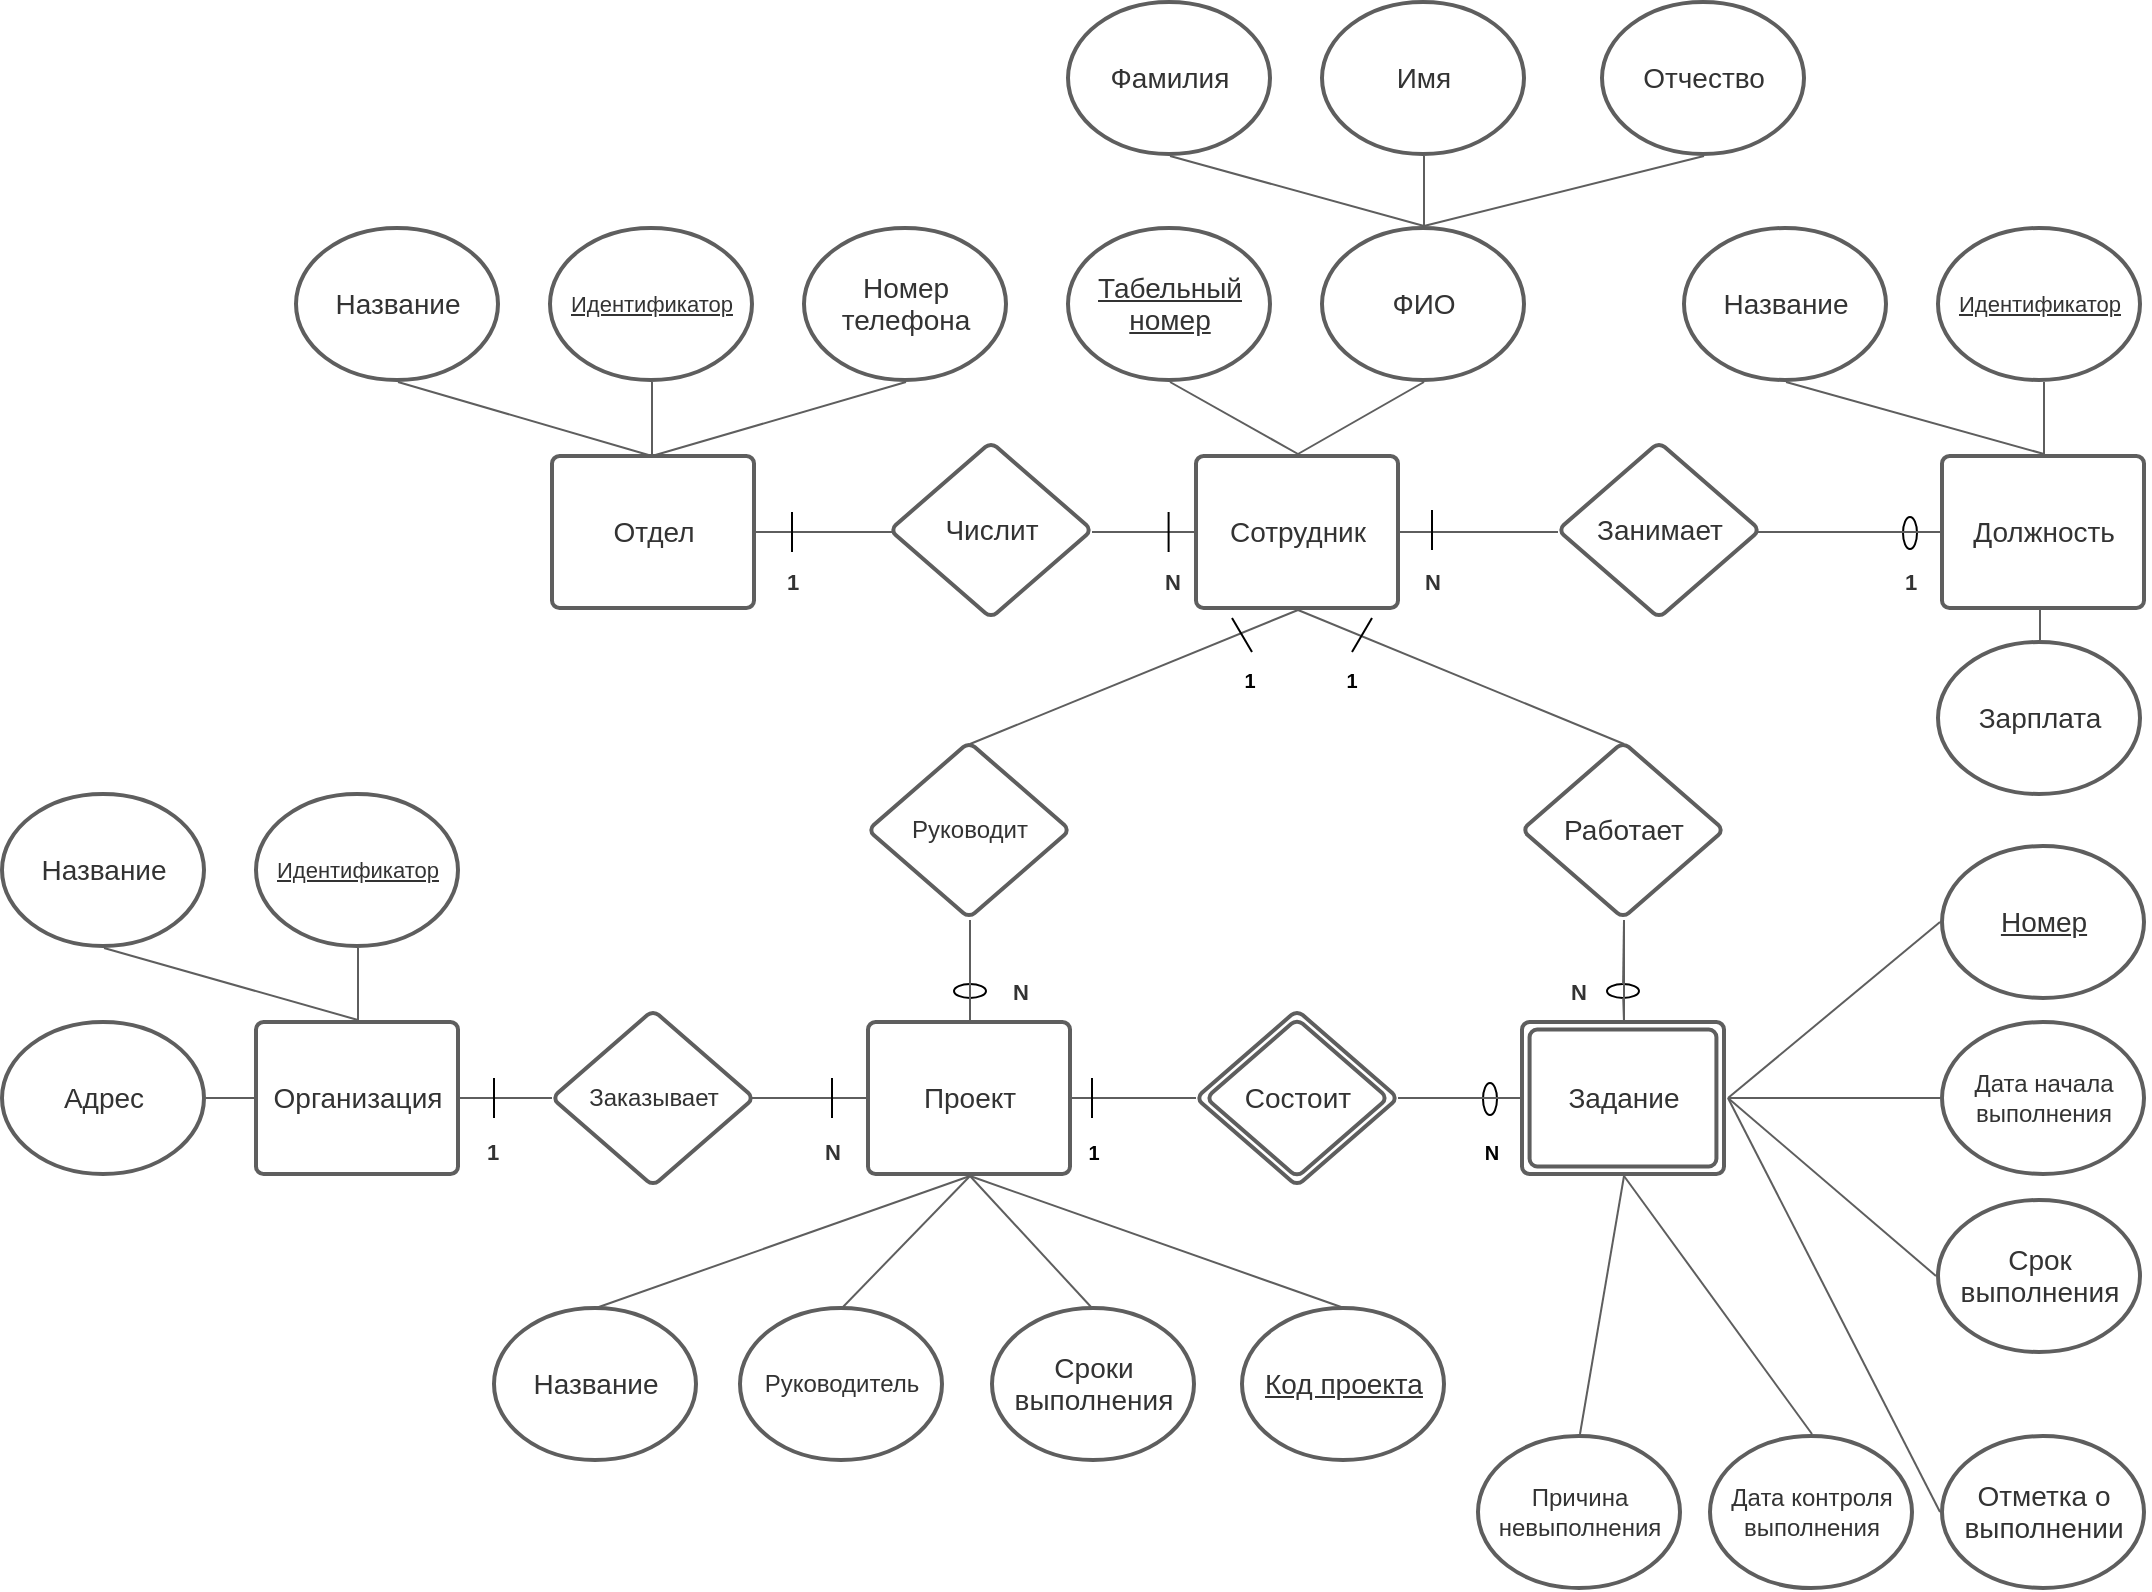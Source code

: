 <mxfile version="14.5.0" type="device" pages="2"><diagram name="Page 1" id="Page_1"><mxGraphModel dx="1391" dy="805" grid="1" gridSize="10" guides="1" tooltips="1" connect="1" arrows="1" fold="1" page="1" pageScale="1" pageWidth="850" pageHeight="1100" math="0" shadow="0"><root><mxCell id="0"/><mxCell id="1" parent="0"/><mxCell id="k8HRWKrVO26UuzpkmOMF-196" value="" style="ellipse;whiteSpace=wrap;html=1;rotation=-90;" vertex="1" parent="1"><mxGeometry x="761" y="570" width="16" height="7" as="geometry"/></mxCell><mxCell id="k8HRWKrVO26UuzpkmOMF-194" value="" style="ellipse;whiteSpace=wrap;html=1;rotation=0;" vertex="1" parent="1"><mxGeometry x="827.5" y="516" width="16" height="7" as="geometry"/></mxCell><mxCell id="k8HRWKrVO26UuzpkmOMF-191" value="" style="ellipse;whiteSpace=wrap;html=1;rotation=0;" vertex="1" parent="1"><mxGeometry x="501" y="516" width="16" height="7" as="geometry"/></mxCell><mxCell id="k8HRWKrVO26UuzpkmOMF-186" value="" style="ellipse;whiteSpace=wrap;html=1;rotation=90;" vertex="1" parent="1"><mxGeometry x="971" y="287" width="16" height="7" as="geometry"/></mxCell><mxCell id="2" style="vsdxID=1;fillColor=none;gradientColor=none;strokeColor=none;strokeWidth=2;spacingTop=-3;spacingBottom=-3;spacingLeft=-3;spacingRight=-3;labelBackgroundColor=none;rounded=1;html=1;whiteSpace=wrap;" parent="1" vertex="1"><mxGeometry x="469" y="245" width="101" height="88" as="geometry"/></mxCell><mxCell id="3" style="vsdxID=2;fillColor=#FFFFFF;gradientColor=none;shape=stencil(hVNBcsMgDHwNVw9IdhKOnTT5QF/giWnN1LUzxGnivL7YolPFUJsTSLtoVyCB+0tdno0Aeeld92lutuprga8CwLa1cbb3O4EHgfv3zpkP113bis7n0iNBThFTEUeNaJClO73Zh6GYzFBtC0oQ86v7HiveKZ9vM6UpPVAEst1mChwJf7o6IqjA2GW/Fw4hpDLQkq0NUv4OlC88INdsBTqs0DHQvaTgbcCUSPnidTa2Zb505Gt0mi8Z07Gx0at69sJRzJ5+lszLMxfLmrnPv2sWNf/XWWZppj+P9XMUxt8Ck1oS+iP5xdpf8upnHee9hAgE8bNgVBuT753Qu/73/WYaNBpB2zQ0pzw/H0wfoqHGww8=);strokeColor=#5e5e5e;strokeWidth=2;spacingTop=-3;spacingBottom=-3;spacingLeft=-3;spacingRight=-3;labelBackgroundColor=none;rounded=1;html=1;whiteSpace=wrap;" parent="2" vertex="1"><mxGeometry width="101" height="88" as="geometry"/></mxCell><mxCell id="4" value="&lt;p style=&quot;align:center;margin-left:0;margin-right:0;margin-top:0px;margin-bottom:0px;text-indent:0;valign:middle;direction:ltr;&quot;&gt;&lt;font style=&quot;font-size:14px;font-family:Arial;color:#333333;direction:ltr;letter-spacing:0px;line-height:100%;opacity:1&quot;&gt;Числит&lt;/font&gt;&lt;/p&gt;" style="text;vsdxID=1;fillColor=none;gradientColor=none;strokeColor=none;strokeWidth=2;spacingTop=-3;spacingBottom=-3;spacingLeft=-3;spacingRight=-3;labelBackgroundColor=none;rounded=1;html=1;whiteSpace=wrap;verticalAlign=middle;align=center;;html=1;" parent="2" vertex="1"><mxGeometry y="-0.9" width="101.6" height="88.9" as="geometry"/></mxCell><mxCell id="5" style="vsdxID=3;fillColor=none;gradientColor=none;strokeColor=none;strokeWidth=2;spacingTop=-3;spacingBottom=-3;spacingLeft=-3;spacingRight=-3;labelBackgroundColor=none;rounded=1;html=1;whiteSpace=wrap;" parent="1" vertex="1"><mxGeometry x="622" y="252" width="101" height="76" as="geometry"/></mxCell><mxCell id="6" style="vsdxID=4;fillColor=#FFFFFF;gradientColor=none;shape=stencil(fZNbEoIwDEVX018mNOODT8fHBlwBA1U6IjgVFVy9hbTSFvSvaW4mJ7cNw+29SG+Ccbg3qr6Il8ybguGOcS6rQijZ6BPDPcPtqVbirOpHlVN8S7WSw3AjcqqJezWHVGVH+RZ0BxHGqwUlqPJaP/uOrclTqqOIhAcSZg9FytiXmpBHRg4tN/2jZWI03CtpkUKMLEqHrmBoCBvds5SVA5csvz26iX4KmKz1sD4kBIQAPqAzBIYSnHgygzjKDcNfC0e1RV59LbGM7hQhtoV0jQm4f4E63s8UzKCOjxnCt/7rWkp3FvQVODVnBvHPX9SH4cfTLsiypIVx8+GG6CvaLtx/AA==);strokeColor=#5e5e5e;strokeWidth=2;spacingTop=-3;spacingBottom=-3;spacingLeft=-3;spacingRight=-3;labelBackgroundColor=none;rounded=1;html=1;whiteSpace=wrap;" parent="5" vertex="1"><mxGeometry width="101" height="76" as="geometry"/></mxCell><mxCell id="7" value="&lt;p style=&quot;align:center;margin-left:0;margin-right:0;margin-top:0px;margin-bottom:0px;text-indent:0;valign:middle;direction:ltr;&quot;&gt;&lt;font style=&quot;font-size:14px;font-family:Arial;color:#333333;direction:ltr;letter-spacing:0px;line-height:100%;opacity:1&quot;&gt;Сотрудник&lt;/font&gt;&lt;/p&gt;" style="text;vsdxID=3;fillColor=none;gradientColor=none;strokeColor=none;strokeWidth=2;spacingTop=-3;spacingBottom=-3;spacingLeft=-3;spacingRight=-3;labelBackgroundColor=none;rounded=1;html=1;whiteSpace=wrap;verticalAlign=middle;align=center;;html=1;" parent="5" vertex="1"><mxGeometry y="-0.2" width="101.6" height="76.2" as="geometry"/></mxCell><mxCell id="8" style="vsdxID=5;fillColor=none;gradientColor=none;strokeColor=none;strokeWidth=2;spacingTop=-3;spacingBottom=-3;spacingLeft=-3;spacingRight=-3;labelBackgroundColor=none;rounded=1;html=1;whiteSpace=wrap;" parent="1" vertex="1"><mxGeometry x="685" y="138" width="101" height="76" as="geometry"/></mxCell><mxCell id="9" style="vsdxID=6;fillColor=#FFFFFF;gradientColor=none;shape=stencil(hVLRDoIwDPyavZLSiouPBvUH/AICUxYVyAAFv95JiW5TI0/t7cpdmxOUtmXWKIHQdqY+qZsuulLQRiDqqlRGd7YStBWUHmqjjqbuq4L7JrNMhAlRBc/ETzZCZvK9vivGIKJYJvzAk5f6+lQc5hkAfhy5T7jdMTfvDZPjkD0DUkbJiqEBX9CSZhYGYwN5KjCST5hkYf1FGTEi6Wu//zrLgK/qeiOfQZ/LflUNtrUmFrByPukbcE36nn4t/s+Ae0zf0xDedsQ/Jikc+HUFW0/x4uDp85nT+UqFLcI4WoijTNsH);strokeColor=#5e5e5e;strokeWidth=2;spacingTop=-3;spacingBottom=-3;spacingLeft=-3;spacingRight=-3;labelBackgroundColor=none;rounded=1;html=1;whiteSpace=wrap;" parent="8" vertex="1"><mxGeometry width="101" height="76" as="geometry"/></mxCell><mxCell id="10" value="&lt;p style=&quot;align:center;margin-left:0;margin-right:0;margin-top:0px;margin-bottom:0px;text-indent:0;valign:middle;direction:ltr;&quot;&gt;&lt;font style=&quot;font-size:14px;font-family:Arial;color:#333333;direction:ltr;letter-spacing:0px;line-height:100%;opacity:1&quot;&gt;ФИО&lt;/font&gt;&lt;/p&gt;" style="text;vsdxID=5;fillColor=none;gradientColor=none;strokeColor=none;strokeWidth=2;spacingTop=-3;spacingBottom=-3;spacingLeft=-3;spacingRight=-3;labelBackgroundColor=none;rounded=1;html=1;whiteSpace=wrap;verticalAlign=middle;align=center;;html=1;" parent="8" vertex="1"><mxGeometry y="-0.2" width="101.6" height="76.2" as="geometry"/></mxCell><mxCell id="11" style="vsdxID=7;fillColor=none;gradientColor=none;strokeColor=none;strokeWidth=2;spacingTop=-3;spacingBottom=-3;spacingLeft=-3;spacingRight=-3;labelBackgroundColor=none;rounded=1;html=1;whiteSpace=wrap;" parent="1" vertex="1"><mxGeometry x="558" y="25" width="101" height="76" as="geometry"/></mxCell><mxCell id="12" style="vsdxID=8;fillColor=#FFFFFF;gradientColor=none;shape=stencil(hVLRDoIwDPyavZLSiouPBvUH/AICUxYVyAAFv95JiW5TI0/t7cpdmxOUtmXWKIHQdqY+qZsuulLQRiDqqlRGd7YStBWUHmqjjqbuq4L7JrNMhAlRBc/ETzZCZvK9vivGIKJYJvzAk5f6+lQc5hkAfhy5T7jdMTfvDZPjkD0DUkbJiqEBX9CSZhYGYwN5KjCST5hkYf1FGTEi6Wu//zrLgK/qeiOfQZ/LflUNtrUmFrByPukbcE36nn4t/s+Ae0zf0xDedsQ/Jikc+HUFW0/x4uDp85nT+UqFLcI4WoijTNsH);strokeColor=#5e5e5e;strokeWidth=2;spacingTop=-3;spacingBottom=-3;spacingLeft=-3;spacingRight=-3;labelBackgroundColor=none;rounded=1;html=1;whiteSpace=wrap;" parent="11" vertex="1"><mxGeometry width="101" height="76" as="geometry"/></mxCell><mxCell id="13" value="&lt;p style=&quot;align:center;margin-left:0;margin-right:0;margin-top:0px;margin-bottom:0px;text-indent:0;valign:middle;direction:ltr;&quot;&gt;&lt;font style=&quot;font-size:14px;font-family:Arial;color:#333333;direction:ltr;letter-spacing:0px;line-height:100%;opacity:1&quot;&gt;Фамилия&lt;/font&gt;&lt;/p&gt;" style="text;vsdxID=7;fillColor=none;gradientColor=none;strokeColor=none;strokeWidth=2;spacingTop=-3;spacingBottom=-3;spacingLeft=-3;spacingRight=-3;labelBackgroundColor=none;rounded=1;html=1;whiteSpace=wrap;verticalAlign=middle;align=center;;html=1;" parent="11" vertex="1"><mxGeometry y="-0.2" width="101.6" height="76.2" as="geometry"/></mxCell><mxCell id="14" style="vsdxID=9;fillColor=none;gradientColor=none;strokeColor=none;strokeWidth=2;spacingTop=-3;spacingBottom=-3;spacingLeft=-3;spacingRight=-3;labelBackgroundColor=none;rounded=1;html=1;whiteSpace=wrap;" parent="1" vertex="1"><mxGeometry x="685" y="25" width="101" height="76" as="geometry"/></mxCell><mxCell id="15" style="vsdxID=10;fillColor=#FFFFFF;gradientColor=none;shape=stencil(hVLRDoIwDPyavZLSiouPBvUH/AICUxYVyAAFv95JiW5TI0/t7cpdmxOUtmXWKIHQdqY+qZsuulLQRiDqqlRGd7YStBWUHmqjjqbuq4L7JrNMhAlRBc/ETzZCZvK9vivGIKJYJvzAk5f6+lQc5hkAfhy5T7jdMTfvDZPjkD0DUkbJiqEBX9CSZhYGYwN5KjCST5hkYf1FGTEi6Wu//zrLgK/qeiOfQZ/LflUNtrUmFrByPukbcE36nn4t/s+Ae0zf0xDedsQ/Jikc+HUFW0/x4uDp85nT+UqFLcI4WoijTNsH);strokeColor=#5e5e5e;strokeWidth=2;spacingTop=-3;spacingBottom=-3;spacingLeft=-3;spacingRight=-3;labelBackgroundColor=none;rounded=1;html=1;whiteSpace=wrap;" parent="14" vertex="1"><mxGeometry width="101" height="76" as="geometry"/></mxCell><mxCell id="16" value="&lt;p style=&quot;align:center;margin-left:0;margin-right:0;margin-top:0px;margin-bottom:0px;text-indent:0;valign:middle;direction:ltr;&quot;&gt;&lt;font style=&quot;font-size:14px;font-family:Arial;color:#333333;direction:ltr;letter-spacing:0px;line-height:100%;opacity:1&quot;&gt;Имя&lt;/font&gt;&lt;/p&gt;" style="text;vsdxID=9;fillColor=none;gradientColor=none;strokeColor=none;strokeWidth=2;spacingTop=-3;spacingBottom=-3;spacingLeft=-3;spacingRight=-3;labelBackgroundColor=none;rounded=1;html=1;whiteSpace=wrap;verticalAlign=middle;align=center;;html=1;" parent="14" vertex="1"><mxGeometry y="-0.2" width="101.6" height="76.2" as="geometry"/></mxCell><mxCell id="17" style="vsdxID=11;fillColor=none;gradientColor=none;strokeColor=none;strokeWidth=2;spacingTop=-3;spacingBottom=-3;spacingLeft=-3;spacingRight=-3;labelBackgroundColor=none;rounded=1;html=1;whiteSpace=wrap;" parent="1" vertex="1"><mxGeometry x="825" y="25" width="101" height="76" as="geometry"/></mxCell><mxCell id="18" style="vsdxID=12;fillColor=#FFFFFF;gradientColor=none;shape=stencil(hVLRDoIwDPyavZLSiouPBvUH/AICUxYVyAAFv95JiW5TI0/t7cpdmxOUtmXWKIHQdqY+qZsuulLQRiDqqlRGd7YStBWUHmqjjqbuq4L7JrNMhAlRBc/ETzZCZvK9vivGIKJYJvzAk5f6+lQc5hkAfhy5T7jdMTfvDZPjkD0DUkbJiqEBX9CSZhYGYwN5KjCST5hkYf1FGTEi6Wu//zrLgK/qeiOfQZ/LflUNtrUmFrByPukbcE36nn4t/s+Ae0zf0xDedsQ/Jikc+HUFW0/x4uDp85nT+UqFLcI4WoijTNsH);strokeColor=#5e5e5e;strokeWidth=2;spacingTop=-3;spacingBottom=-3;spacingLeft=-3;spacingRight=-3;labelBackgroundColor=none;rounded=1;html=1;whiteSpace=wrap;" parent="17" vertex="1"><mxGeometry width="101" height="76" as="geometry"/></mxCell><mxCell id="19" value="&lt;p style=&quot;align:center;margin-left:0;margin-right:0;margin-top:0px;margin-bottom:0px;text-indent:0;valign:middle;direction:ltr;&quot;&gt;&lt;font style=&quot;font-size:14px;font-family:Arial;color:#333333;direction:ltr;letter-spacing:0px;line-height:100%;opacity:1&quot;&gt;Отчество&lt;/font&gt;&lt;/p&gt;" style="text;vsdxID=11;fillColor=none;gradientColor=none;strokeColor=none;strokeWidth=2;spacingTop=-3;spacingBottom=-3;spacingLeft=-3;spacingRight=-3;labelBackgroundColor=none;rounded=1;html=1;whiteSpace=wrap;verticalAlign=middle;align=center;;html=1;" parent="17" vertex="1"><mxGeometry y="-0.2" width="101.6" height="76.2" as="geometry"/></mxCell><mxCell id="20" style="vsdxID=13;fillColor=none;gradientColor=none;strokeColor=none;strokeWidth=2;spacingTop=-3;spacingBottom=-3;spacingLeft=-3;spacingRight=-3;labelBackgroundColor=none;rounded=1;html=1;whiteSpace=wrap;" parent="1" vertex="1"><mxGeometry x="558" y="138" width="101" height="76" as="geometry"/></mxCell><mxCell id="21" style="vsdxID=14;fillColor=#FFFFFF;gradientColor=none;shape=stencil(hVLRDoIwDPyavZLSiouPBvUH/AICUxYVyAAFv95JiW5TI0/t7cpdmxOUtmXWKIHQdqY+qZsuulLQRiDqqlRGd7YStBWUHmqjjqbuq4L7JrNMhAlRBc/ETzZCZvK9vivGIKJYJvzAk5f6+lQc5hkAfhy5T7jdMTfvDZPjkD0DUkbJiqEBX9CSZhYGYwN5KjCST5hkYf1FGTEi6Wu//zrLgK/qeiOfQZ/LflUNtrUmFrByPukbcE36nn4t/s+Ae0zf0xDedsQ/Jikc+HUFW0/x4uDp85nT+UqFLcI4WoijTNsH);strokeColor=#5e5e5e;strokeWidth=2;spacingTop=-3;spacingBottom=-3;spacingLeft=-3;spacingRight=-3;labelBackgroundColor=none;rounded=1;html=1;whiteSpace=wrap;" parent="20" vertex="1"><mxGeometry width="101" height="76" as="geometry"/></mxCell><mxCell id="22" value="&lt;p style=&quot;align:center;margin-left:0;margin-right:0;margin-top:0px;margin-bottom:0px;text-indent:0;valign:middle;direction:ltr;&quot;&gt;&lt;font style=&quot;font-size:14px;font-family:Arial;color:#333333;direction:ltr;letter-spacing:0px;line-height:100%;opacity:1&quot;&gt;&lt;u&gt;Табельный номер&lt;/u&gt;&lt;/font&gt;&lt;/p&gt;" style="text;vsdxID=13;fillColor=none;gradientColor=none;strokeColor=none;strokeWidth=2;spacingTop=-3;spacingBottom=-3;spacingLeft=-3;spacingRight=-3;labelBackgroundColor=none;rounded=1;html=1;whiteSpace=wrap;verticalAlign=middle;align=center;;html=1;" parent="20" vertex="1"><mxGeometry y="-0.2" width="101.6" height="76.2" as="geometry"/></mxCell><mxCell id="23" style="vsdxID=15;fillColor=none;gradientColor=none;strokeColor=none;strokeWidth=2;spacingTop=-3;spacingBottom=-3;spacingLeft=-3;spacingRight=-3;labelBackgroundColor=none;rounded=1;html=1;whiteSpace=wrap;" parent="1" vertex="1"><mxGeometry x="152" y="535" width="101" height="76" as="geometry"/></mxCell><mxCell id="24" style="vsdxID=16;fillColor=#FFFFFF;gradientColor=none;shape=stencil(fZNbEoIwDEVX018mNOODT8fHBlwBA1U6IjgVFVy9hbTSFvSvaW4mJ7cNw+29SG+Ccbg3qr6Il8ybguGOcS6rQijZ6BPDPcPtqVbirOpHlVN8S7WSw3AjcqqJezWHVGVH+RZ0BxHGqwUlqPJaP/uOrclTqqOIhAcSZg9FytiXmpBHRg4tN/2jZWI03CtpkUKMLEqHrmBoCBvds5SVA5csvz26iX4KmKz1sD4kBIQAPqAzBIYSnHgygzjKDcNfC0e1RV59LbGM7hQhtoV0jQm4f4E63s8UzKCOjxnCt/7rWkp3FvQVODVnBvHPX9SH4cfTLsiypIVx8+GG6CvaLtx/AA==);strokeColor=#5e5e5e;strokeWidth=2;spacingTop=-3;spacingBottom=-3;spacingLeft=-3;spacingRight=-3;labelBackgroundColor=none;rounded=1;html=1;whiteSpace=wrap;" parent="23" vertex="1"><mxGeometry width="101" height="76" as="geometry"/></mxCell><mxCell id="25" value="&lt;p style=&quot;align:center;margin-left:0;margin-right:0;margin-top:0px;margin-bottom:0px;text-indent:0;valign:middle;direction:ltr;&quot;&gt;&lt;font style=&quot;font-size:14px;font-family:Arial;color:#333333;direction:ltr;letter-spacing:0px;line-height:100%;opacity:1&quot;&gt;Организация&lt;/font&gt;&lt;/p&gt;" style="text;vsdxID=15;fillColor=none;gradientColor=none;strokeColor=none;strokeWidth=2;spacingTop=-3;spacingBottom=-3;spacingLeft=-3;spacingRight=-3;labelBackgroundColor=none;rounded=1;html=1;whiteSpace=wrap;verticalAlign=middle;align=center;;html=1;" parent="23" vertex="1"><mxGeometry y="-0.2" width="101.6" height="76.2" as="geometry"/></mxCell><mxCell id="117" value="&lt;p style=&quot;align:center;margin-left:0;margin-right:0;margin-top:0px;margin-bottom:0px;text-indent:0;valign:middle;direction:ltr;&quot;&gt;&lt;font style=&quot;font-size:11px;font-family:Arial;color:#333333;direction:ltr;letter-spacing:0px;line-height:100%;opacity:1&quot;&gt;&lt;b&gt;1&lt;/b&gt;&lt;/font&gt;&lt;/p&gt;" style="vsdxID=20;edgeStyle=none;startArrow=none;endArrow=none;startSize=5;endSize=5;strokeColor=#5E5E5E;spacingTop=-3;spacingBottom=-3;spacingLeft=-3;spacingRight=-3;verticalAlign=middle;html=1;labelBackgroundColor=#ffffff;rounded=1;align=center;" parent="1" edge="1"><mxGeometry relative="1" as="geometry"><mxPoint x="-55" y="-4" as="offset"/><Array as="points"/><mxPoint x="470" y="290" as="sourcePoint"/><mxPoint x="419" y="290" as="targetPoint"/></mxGeometry></mxCell><mxCell id="116" style="vsdxID=19;edgeStyle=none;startArrow=none;endArrow=none;startSize=5;endSize=5;strokeColor=#5E5E5E;spacingTop=-3;spacingBottom=-3;spacingLeft=-3;spacingRight=-3;verticalAlign=middle;html=1;labelBackgroundColor=none;rounded=1;" parent="1" edge="1"><mxGeometry relative="1" as="geometry"><mxPoint x="-1" as="offset"/><Array as="points"/><mxPoint x="470" y="290" as="sourcePoint"/><mxPoint x="401" y="290" as="targetPoint"/></mxGeometry></mxCell><mxCell id="121" value="&lt;p style=&quot;align:center;margin-left:0;margin-right:0;margin-top:0px;margin-bottom:0px;text-indent:0;valign:middle;direction:ltr;&quot;&gt;&lt;font style=&quot;font-size:11px;font-family:Arial;color:#333333;direction:ltr;letter-spacing:0px;line-height:100%;opacity:1&quot;&gt;&lt;b&gt;1&lt;/b&gt;&lt;/font&gt;&lt;/p&gt;" style="vsdxID=28;edgeStyle=none;startArrow=none;endArrow=none;startSize=5;endSize=5;strokeColor=#5E5E5E;spacingTop=-3;spacingBottom=-3;spacingLeft=-3;spacingRight=-3;verticalAlign=middle;html=1;labelBackgroundColor=#ffffff;rounded=1;align=center;" parent="1" edge="1"><mxGeometry relative="1" as="geometry"><mxPoint x="-59" y="-4" as="offset"/><Array as="points"/><mxPoint x="622" y="573" as="sourcePoint"/><mxPoint x="560" y="573" as="targetPoint"/></mxGeometry></mxCell><mxCell id="125" value="&lt;p style=&quot;align:center;margin-left:0;margin-right:0;margin-top:0px;margin-bottom:0px;text-indent:0;valign:middle;direction:ltr;&quot;&gt;&lt;font style=&quot;font-size:11px;font-family:Arial;color:#333333;direction:ltr;letter-spacing:0px;line-height:100%;opacity:1&quot;&gt;&lt;b&gt;1&lt;/b&gt;&lt;/font&gt;&lt;/p&gt;" style="vsdxID=34;edgeStyle=none;startArrow=none;endArrow=none;startSize=5;endSize=5;strokeColor=#5E5E5E;spacingTop=-3;spacingBottom=-3;spacingLeft=-3;spacingRight=-3;verticalAlign=middle;html=1;labelBackgroundColor=#ffffff;rounded=1;align=center;" parent="1" edge="1"><mxGeometry x="1" y="-120" relative="1" as="geometry"><mxPoint x="-44" y="30" as="offset"/><Array as="points"/><mxPoint x="673" y="329" as="sourcePoint"/><mxPoint x="509" y="396" as="targetPoint"/></mxGeometry></mxCell><mxCell id="124" value="&lt;p style=&quot;align:center;margin-left:0;margin-right:0;margin-top:0px;margin-bottom:0px;text-indent:0;valign:middle;direction:ltr;&quot;&gt;&lt;font style=&quot;font-size:11px;font-family:Arial;color:#333333;direction:ltr;letter-spacing:0px;line-height:100%;opacity:1&quot;&gt;&lt;b&gt;N&lt;/b&gt;&lt;/font&gt;&lt;/p&gt;" style="vsdxID=33;edgeStyle=none;startArrow=none;endArrow=none;startSize=5;endSize=5;strokeColor=#5E5E5E;spacingTop=-3;spacingBottom=-3;spacingLeft=-3;spacingRight=-3;verticalAlign=middle;html=1;labelBackgroundColor=#ffffff;rounded=1;align=center;" parent="1" edge="1"><mxGeometry x="0.412" y="-23" relative="1" as="geometry"><mxPoint as="offset"/><Array as="points"/><mxPoint x="836" y="484" as="sourcePoint"/><mxPoint x="836" y="535" as="targetPoint"/></mxGeometry></mxCell><mxCell id="123" style="vsdxID=32;edgeStyle=none;startArrow=none;endArrow=none;startSize=5;endSize=5;strokeColor=#5E5E5E;spacingTop=-3;spacingBottom=-3;spacingLeft=-3;spacingRight=-3;verticalAlign=middle;html=1;labelBackgroundColor=none;rounded=1;" parent="1" edge="1" source="k8HRWKrVO26UuzpkmOMF-194"><mxGeometry relative="1" as="geometry"><mxPoint as="offset"/><Array as="points"/><mxPoint x="836" y="484" as="sourcePoint"/><mxPoint x="836" y="535" as="targetPoint"/></mxGeometry></mxCell><mxCell id="122" value="&lt;p style=&quot;align:center;margin-left:0;margin-right:0;margin-top:0px;margin-bottom:0px;text-indent:0;valign:middle;direction:ltr;&quot;&gt;&lt;font style=&quot;font-size:11px;font-family:Arial;color:#333333;direction:ltr;letter-spacing:0px;line-height:100%;opacity:1&quot;&gt;&lt;b&gt;1&lt;/b&gt;&lt;/font&gt;&lt;/p&gt;" style="vsdxID=31;edgeStyle=none;startArrow=none;endArrow=none;startSize=5;endSize=5;strokeColor=#5E5E5E;spacingTop=-3;spacingBottom=-3;spacingLeft=-3;spacingRight=-3;verticalAlign=middle;html=1;labelBackgroundColor=#ffffff;rounded=1;align=center;" parent="1" edge="1"><mxGeometry x="1" y="164" relative="1" as="geometry"><mxPoint x="81" y="71" as="offset"/><Array as="points"/><mxPoint x="673" y="329" as="sourcePoint"/><mxPoint x="836" y="396" as="targetPoint"/></mxGeometry></mxCell><mxCell id="120" value="&lt;p style=&quot;align:center;margin-left:0;margin-right:0;margin-top:0px;margin-bottom:0px;text-indent:0;valign:middle;direction:ltr;&quot;&gt;&lt;font style=&quot;font-size:11px;font-family:Arial;color:#333333;direction:ltr;letter-spacing:0px;line-height:100%;opacity:1&quot;&gt;&lt;b&gt;N&lt;/b&gt;&lt;/font&gt;&lt;/p&gt;" style="vsdxID=27;edgeStyle=none;startArrow=none;endArrow=none;startSize=5;endSize=5;strokeColor=#5E5E5E;spacingTop=-3;spacingBottom=-3;spacingLeft=-3;spacingRight=-3;verticalAlign=middle;html=1;labelBackgroundColor=#ffffff;rounded=1;align=center;" parent="1" edge="1"><mxGeometry relative="1" as="geometry"><mxPoint x="49" y="-3" as="offset"/><Array as="points"/><mxPoint x="723" y="573" as="sourcePoint"/><mxPoint x="785" y="573" as="targetPoint"/></mxGeometry></mxCell><mxCell id="127" style="vsdxID=50;edgeStyle=none;startArrow=none;endArrow=none;startSize=5;endSize=5;strokeColor=#5E5E5E;spacingTop=-3;spacingBottom=-3;spacingLeft=-3;spacingRight=-3;verticalAlign=middle;html=1;labelBackgroundColor=none;rounded=1;" parent="1" edge="1"><mxGeometry relative="1" as="geometry"><mxPoint x="-1" y="-1" as="offset"/><Array as="points"/><mxPoint x="203" y="534" as="sourcePoint"/><mxPoint x="76" y="498" as="targetPoint"/></mxGeometry></mxCell><mxCell id="128" style="vsdxID=53;edgeStyle=none;startArrow=none;endArrow=none;startSize=5;endSize=5;strokeColor=#5E5E5E;spacingTop=-3;spacingBottom=-3;spacingLeft=-3;spacingRight=-3;verticalAlign=middle;html=1;labelBackgroundColor=none;rounded=1;" parent="1" edge="1"><mxGeometry relative="1" as="geometry"><mxPoint x="-1" as="offset"/><Array as="points"/><mxPoint x="350" y="252" as="sourcePoint"/><mxPoint x="350" y="215" as="targetPoint"/></mxGeometry></mxCell><mxCell id="130" style="vsdxID=57;edgeStyle=none;startArrow=none;endArrow=none;startSize=5;endSize=5;strokeColor=#5E5E5E;spacingTop=-3;spacingBottom=-3;spacingLeft=-3;spacingRight=-3;verticalAlign=middle;html=1;labelBackgroundColor=none;rounded=1;" parent="1" edge="1"><mxGeometry relative="1" as="geometry"><mxPoint as="offset"/><Array as="points"/><mxPoint x="223" y="215" as="sourcePoint"/><mxPoint x="350" y="252" as="targetPoint"/></mxGeometry></mxCell><mxCell id="131" style="vsdxID=60;edgeStyle=none;startArrow=none;endArrow=none;startSize=5;endSize=5;strokeColor=#5E5E5E;spacingTop=-3;spacingBottom=-3;spacingLeft=-3;spacingRight=-3;verticalAlign=middle;html=1;labelBackgroundColor=none;rounded=1;" parent="1" edge="1"><mxGeometry relative="1" as="geometry"><mxPoint y="-1" as="offset"/><Array as="points"/><mxPoint x="477" y="215" as="sourcePoint"/><mxPoint x="350" y="252" as="targetPoint"/></mxGeometry></mxCell><mxCell id="129" style="vsdxID=56;edgeStyle=none;startArrow=none;endArrow=none;startSize=5;endSize=5;strokeColor=#5E5E5E;spacingTop=-3;spacingBottom=-3;spacingLeft=-3;spacingRight=-3;verticalAlign=middle;html=1;labelBackgroundColor=none;rounded=1;" parent="1" edge="1"><mxGeometry relative="1" as="geometry"><mxPoint as="offset"/><Array as="points"/><mxPoint x="151" y="573" as="sourcePoint"/><mxPoint x="127" y="573" as="targetPoint"/></mxGeometry></mxCell><mxCell id="126" style="vsdxID=49;edgeStyle=none;startArrow=none;endArrow=none;startSize=5;endSize=5;strokeColor=#5E5E5E;spacingTop=-3;spacingBottom=-3;spacingLeft=-3;spacingRight=-3;verticalAlign=middle;html=1;labelBackgroundColor=none;rounded=1;" parent="1" edge="1"><mxGeometry relative="1" as="geometry"><mxPoint y="-1" as="offset"/><Array as="points"/><mxPoint x="203" y="534" as="sourcePoint"/><mxPoint x="203" y="498" as="targetPoint"/></mxGeometry></mxCell><mxCell id="119" value="&lt;p style=&quot;align:center;margin-left:0;margin-right:0;margin-top:0px;margin-bottom:0px;text-indent:0;valign:middle;direction:ltr;&quot;&gt;&lt;font style=&quot;font-size:11px;font-family:Arial;color:#333333;direction:ltr;letter-spacing:0px;line-height:100%;opacity:1&quot;&gt;&lt;b&gt;N&lt;/b&gt;&lt;/font&gt;&lt;/p&gt;" style="vsdxID=26;edgeStyle=none;startArrow=none;endArrow=none;startSize=5;endSize=5;strokeColor=#5E5E5E;spacingTop=-3;spacingBottom=-3;spacingLeft=-3;spacingRight=-3;verticalAlign=middle;html=1;labelBackgroundColor=#ffffff;rounded=1;align=center;" parent="1" edge="1"><mxGeometry x="0.412" y="25" relative="1" as="geometry"><mxPoint as="offset"/><Array as="points"/><mxPoint x="509" y="484" as="sourcePoint"/><mxPoint x="509" y="535" as="targetPoint"/></mxGeometry></mxCell><mxCell id="118" style="vsdxID=25;edgeStyle=none;startArrow=none;endArrow=none;startSize=5;endSize=5;strokeColor=#5E5E5E;spacingTop=-3;spacingBottom=-3;spacingLeft=-3;spacingRight=-3;verticalAlign=middle;html=1;labelBackgroundColor=none;rounded=1;" parent="1" edge="1"><mxGeometry relative="1" as="geometry"><mxPoint as="offset"/><Array as="points"/><mxPoint x="509" y="484" as="sourcePoint"/><mxPoint x="509" y="534" as="targetPoint"/></mxGeometry></mxCell><mxCell id="115" value="&lt;p style=&quot;align:center;margin-left:0;margin-right:0;margin-top:0px;margin-bottom:0px;text-indent:0;valign:middle;direction:ltr;&quot;&gt;&lt;font style=&quot;font-size:11px;font-family:Arial;color:#333333;direction:ltr;letter-spacing:0px;line-height:100%;opacity:1&quot;&gt;&lt;b&gt;N&lt;/b&gt;&lt;/font&gt;&lt;/p&gt;" style="vsdxID=18;edgeStyle=none;startArrow=none;endArrow=none;startSize=5;endSize=5;strokeColor=#5E5E5E;spacingTop=-3;spacingBottom=-3;spacingLeft=-3;spacingRight=-3;verticalAlign=middle;html=1;labelBackgroundColor=#ffffff;rounded=1;align=center;" parent="1" edge="1"><mxGeometry x="-0.569" y="25" relative="1" as="geometry"><mxPoint as="offset"/><Array as="points"/><mxPoint x="621" y="290" as="sourcePoint"/><mxPoint x="570" y="290" as="targetPoint"/></mxGeometry></mxCell><mxCell id="114" style="vsdxID=17;edgeStyle=none;startArrow=none;endArrow=none;startSize=5;endSize=5;strokeColor=#5E5E5E;spacingTop=-3;spacingBottom=-3;spacingLeft=-3;spacingRight=-3;verticalAlign=middle;html=1;labelBackgroundColor=none;rounded=1;" parent="1" edge="1"><mxGeometry relative="1" as="geometry"><mxPoint as="offset"/><Array as="points"/><mxPoint x="151" y="546" as="sourcePoint"/><mxPoint x="151" y="546" as="targetPoint"/></mxGeometry></mxCell><mxCell id="26" style="vsdxID=21;fillColor=none;gradientColor=none;strokeColor=none;strokeWidth=2;spacingTop=-3;spacingBottom=-3;spacingLeft=-3;spacingRight=-3;labelBackgroundColor=none;rounded=1;html=1;whiteSpace=wrap;" parent="1" vertex="1"><mxGeometry x="458" y="395" width="101" height="88" as="geometry"/></mxCell><mxCell id="27" style="vsdxID=22;fillColor=#FFFFFF;gradientColor=none;shape=stencil(hVNBcsMgDHwNVw9IdhKOnTT5QF/giWnN1LUzxGnivL7YolPFUJsTSLtoVyCB+0tdno0Aeeld92lutuprga8CwLa1cbb3O4EHgfv3zpkP113bis7n0iNBThFTEUeNaJClO73Zh6GYzFBtC0oQ86v7HiveKZ9vM6UpPVAEst1mChwJf7o6IqjA2GW/Fw4hpDLQkq0NUv4OlC88INdsBTqs0DHQvaTgbcCUSPnidTa2Zb505Gt0mi8Z07Gx0at69sJRzJ5+lszLMxfLmrnPv2sWNf/XWWZppj+P9XMUxt8Ck1oS+iP5xdpf8upnHee9hAgE8bNgVBuT753Qu/73/WYaNBpB2zQ0pzw/H0wfoqHGww8=);strokeColor=#5e5e5e;strokeWidth=2;spacingTop=-3;spacingBottom=-3;spacingLeft=-3;spacingRight=-3;labelBackgroundColor=none;rounded=1;html=1;whiteSpace=wrap;" parent="26" vertex="1"><mxGeometry width="101" height="88" as="geometry"/></mxCell><mxCell id="28" value="&lt;p style=&quot;align:center;margin-left:0;margin-right:0;margin-top:0px;margin-bottom:0px;text-indent:0;valign:middle;direction:ltr;&quot;&gt;&lt;font style=&quot;font-size:12px;font-family:Arial;color:#333333;direction:ltr;letter-spacing:0px;line-height:100%;opacity:1&quot;&gt;Руководит&lt;/font&gt;&lt;/p&gt;" style="text;vsdxID=21;fillColor=none;gradientColor=none;strokeColor=none;strokeWidth=2;spacingTop=-3;spacingBottom=-3;spacingLeft=-3;spacingRight=-3;labelBackgroundColor=none;rounded=1;html=1;whiteSpace=wrap;verticalAlign=middle;align=center;;html=1;" parent="26" vertex="1"><mxGeometry y="-0.9" width="101.6" height="88.9" as="geometry"/></mxCell><mxCell id="29" style="vsdxID=23;fillColor=none;gradientColor=none;strokeColor=none;strokeWidth=2;spacingTop=-3;spacingBottom=-3;spacingLeft=-3;spacingRight=-3;labelBackgroundColor=none;rounded=1;html=1;whiteSpace=wrap;" parent="1" vertex="1"><mxGeometry x="458" y="535" width="101" height="76" as="geometry"/></mxCell><mxCell id="30" style="vsdxID=24;fillColor=#FFFFFF;gradientColor=none;shape=stencil(fZNbEoIwDEVX018mNOODT8fHBlwBA1U6IjgVFVy9hbTSFvSvaW4mJ7cNw+29SG+Ccbg3qr6Il8ybguGOcS6rQijZ6BPDPcPtqVbirOpHlVN8S7WSw3AjcqqJezWHVGVH+RZ0BxHGqwUlqPJaP/uOrclTqqOIhAcSZg9FytiXmpBHRg4tN/2jZWI03CtpkUKMLEqHrmBoCBvds5SVA5csvz26iX4KmKz1sD4kBIQAPqAzBIYSnHgygzjKDcNfC0e1RV59LbGM7hQhtoV0jQm4f4E63s8UzKCOjxnCt/7rWkp3FvQVODVnBvHPX9SH4cfTLsiypIVx8+GG6CvaLtx/AA==);strokeColor=#5e5e5e;strokeWidth=2;spacingTop=-3;spacingBottom=-3;spacingLeft=-3;spacingRight=-3;labelBackgroundColor=none;rounded=1;html=1;whiteSpace=wrap;" parent="29" vertex="1"><mxGeometry width="101" height="76" as="geometry"/></mxCell><mxCell id="31" value="&lt;p style=&quot;align:center;margin-left:0;margin-right:0;margin-top:0px;margin-bottom:0px;text-indent:0;valign:middle;direction:ltr;&quot;&gt;&lt;font style=&quot;font-size:14px;font-family:Arial;color:#333333;direction:ltr;letter-spacing:0px;line-height:100%;opacity:1&quot;&gt;Проект&lt;/font&gt;&lt;/p&gt;" style="text;vsdxID=23;fillColor=none;gradientColor=none;strokeColor=none;strokeWidth=2;spacingTop=-3;spacingBottom=-3;spacingLeft=-3;spacingRight=-3;labelBackgroundColor=none;rounded=1;html=1;whiteSpace=wrap;verticalAlign=middle;align=center;;html=1;" parent="29" vertex="1"><mxGeometry y="-0.2" width="101.6" height="76.2" as="geometry"/></mxCell><mxCell id="32" style="vsdxID=29;fillColor=none;gradientColor=none;strokeColor=none;strokeWidth=2;spacingTop=-3;spacingBottom=-3;spacingLeft=-3;spacingRight=-3;labelBackgroundColor=none;rounded=1;html=1;whiteSpace=wrap;" parent="1" vertex="1"><mxGeometry x="785" y="395" width="101" height="88" as="geometry"/></mxCell><mxCell id="33" style="vsdxID=30;fillColor=#FFFFFF;gradientColor=none;shape=stencil(hVNBcsMgDHwNVw9IdhKOnTT5QF/giWnN1LUzxGnivL7YolPFUJsTSLtoVyCB+0tdno0Aeeld92lutuprga8CwLa1cbb3O4EHgfv3zpkP113bis7n0iNBThFTEUeNaJClO73Zh6GYzFBtC0oQ86v7HiveKZ9vM6UpPVAEst1mChwJf7o6IqjA2GW/Fw4hpDLQkq0NUv4OlC88INdsBTqs0DHQvaTgbcCUSPnidTa2Zb505Gt0mi8Z07Gx0at69sJRzJ5+lszLMxfLmrnPv2sWNf/XWWZppj+P9XMUxt8Ck1oS+iP5xdpf8upnHee9hAgE8bNgVBuT753Qu/73/WYaNBpB2zQ0pzw/H0wfoqHGww8=);strokeColor=#5e5e5e;strokeWidth=2;spacingTop=-3;spacingBottom=-3;spacingLeft=-3;spacingRight=-3;labelBackgroundColor=none;rounded=1;html=1;whiteSpace=wrap;" parent="32" vertex="1"><mxGeometry width="101" height="88" as="geometry"/></mxCell><mxCell id="34" value="&lt;p style=&quot;align:center;margin-left:0;margin-right:0;margin-top:0px;margin-bottom:0px;text-indent:0;valign:middle;direction:ltr;&quot;&gt;&lt;font style=&quot;font-size:14px;font-family:Arial;color:#333333;direction:ltr;letter-spacing:0px;line-height:100%;opacity:1&quot;&gt;Работает&lt;/font&gt;&lt;/p&gt;" style="text;vsdxID=29;fillColor=none;gradientColor=none;strokeColor=none;strokeWidth=2;spacingTop=-3;spacingBottom=-3;spacingLeft=-3;spacingRight=-3;labelBackgroundColor=none;rounded=1;html=1;whiteSpace=wrap;verticalAlign=middle;align=center;;html=1;" parent="32" vertex="1"><mxGeometry y="-0.9" width="101.6" height="88.9" as="geometry"/></mxCell><mxCell id="137" style="vsdxID=86;edgeStyle=none;startArrow=none;endArrow=none;startSize=5;endSize=5;strokeColor=#5E5E5E;spacingTop=-3;spacingBottom=-3;spacingLeft=-3;spacingRight=-3;verticalAlign=middle;html=1;labelBackgroundColor=none;rounded=1;" parent="1" edge="1"><mxGeometry relative="1" as="geometry"><mxPoint y="-1" as="offset"/><Array as="points"/><mxPoint x="836" y="612" as="sourcePoint"/><mxPoint x="814" y="741" as="targetPoint"/></mxGeometry></mxCell><mxCell id="136" style="vsdxID=85;edgeStyle=none;startArrow=none;endArrow=none;startSize=5;endSize=5;strokeColor=#5E5E5E;spacingTop=-3;spacingBottom=-3;spacingLeft=-3;spacingRight=-3;verticalAlign=middle;html=1;labelBackgroundColor=none;rounded=1;" parent="1" edge="1"><mxGeometry relative="1" as="geometry"><mxPoint as="offset"/><Array as="points"/><mxPoint x="930" y="741" as="sourcePoint"/><mxPoint x="836" y="612" as="targetPoint"/></mxGeometry></mxCell><mxCell id="139" value="&lt;p style=&quot;align:center;margin-left:0;margin-right:0;margin-top:0px;margin-bottom:0px;text-indent:0;valign:middle;direction:ltr;&quot;&gt;&lt;font style=&quot;font-size:11px;font-family:Arial;color:#333333;direction:ltr;letter-spacing:0px;line-height:100%;opacity:1&quot;&gt;&lt;b&gt;N&lt;/b&gt;&lt;/font&gt;&lt;/p&gt;" style="vsdxID=92;edgeStyle=none;startArrow=none;endArrow=none;startSize=5;endSize=5;strokeColor=#5E5E5E;spacingTop=-3;spacingBottom=-3;spacingLeft=-3;spacingRight=-3;verticalAlign=middle;html=1;labelBackgroundColor=#ffffff;rounded=1;align=center;" parent="1" edge="1"><mxGeometry x="0.404" y="-27" relative="1" as="geometry"><mxPoint as="offset"/><Array as="points"/><mxPoint x="400" y="573" as="sourcePoint"/><mxPoint x="457" y="573" as="targetPoint"/></mxGeometry></mxCell><mxCell id="144" style="vsdxID=99;edgeStyle=none;startArrow=none;endArrow=none;startSize=5;endSize=5;strokeColor=#5E5E5E;spacingTop=-3;spacingBottom=-3;spacingLeft=-3;spacingRight=-3;verticalAlign=middle;html=1;labelBackgroundColor=none;rounded=1;" parent="1" edge="1"><mxGeometry relative="1" as="geometry"><mxPoint x="-1" as="offset"/><Array as="points"/><mxPoint x="876" y="102" as="sourcePoint"/><mxPoint x="736" y="137" as="targetPoint"/></mxGeometry></mxCell><mxCell id="150" style="vsdxID=107;edgeStyle=none;startArrow=none;endArrow=none;startSize=5;endSize=5;strokeColor=#5E5E5E;spacingTop=-3;spacingBottom=-3;spacingLeft=-3;spacingRight=-3;verticalAlign=middle;html=1;labelBackgroundColor=none;rounded=1;" parent="1" edge="1"><mxGeometry relative="1" as="geometry"><mxPoint x="-1" as="offset"/><Array as="points"/><mxPoint x="322" y="678" as="sourcePoint"/><mxPoint x="509" y="612" as="targetPoint"/></mxGeometry></mxCell><mxCell id="151" style="vsdxID=110;edgeStyle=none;startArrow=none;endArrow=none;startSize=5;endSize=5;strokeColor=#5E5E5E;spacingTop=-3;spacingBottom=-3;spacingLeft=-3;spacingRight=-3;verticalAlign=middle;html=1;labelBackgroundColor=none;rounded=1;" parent="1" edge="1"><mxGeometry relative="1" as="geometry"><mxPoint as="offset"/><Array as="points"/><mxPoint x="1046" y="251" as="sourcePoint"/><mxPoint x="917" y="215" as="targetPoint"/></mxGeometry></mxCell><mxCell id="149" style="vsdxID=106;edgeStyle=none;startArrow=none;endArrow=none;startSize=5;endSize=5;strokeColor=#5E5E5E;spacingTop=-3;spacingBottom=-3;spacingLeft=-3;spacingRight=-3;verticalAlign=middle;html=1;labelBackgroundColor=none;rounded=1;" parent="1" edge="1"><mxGeometry relative="1" as="geometry"><mxPoint as="offset"/><Array as="points"/><mxPoint x="696" y="678" as="sourcePoint"/><mxPoint x="509" y="612" as="targetPoint"/></mxGeometry></mxCell><mxCell id="153" style="vsdxID=116;edgeStyle=none;startArrow=none;endArrow=none;startSize=5;endSize=5;strokeColor=#5E5E5E;spacingTop=-3;spacingBottom=-3;spacingLeft=-3;spacingRight=-3;verticalAlign=middle;html=1;labelBackgroundColor=none;rounded=1;" parent="1" edge="1"><mxGeometry relative="1" as="geometry"><mxPoint y="-1" as="offset"/><Array as="points"/><mxPoint x="1044" y="344" as="sourcePoint"/><mxPoint x="1044" y="329" as="targetPoint"/></mxGeometry></mxCell><mxCell id="152" style="vsdxID=115;edgeStyle=none;startArrow=none;endArrow=none;startSize=5;endSize=5;strokeColor=#5E5E5E;spacingTop=-3;spacingBottom=-3;spacingLeft=-3;spacingRight=-3;verticalAlign=middle;html=1;labelBackgroundColor=none;rounded=1;" parent="1" edge="1"><mxGeometry relative="1" as="geometry"><mxPoint as="offset"/><Array as="points"/><mxPoint x="1046" y="251" as="sourcePoint"/><mxPoint x="1046" y="215" as="targetPoint"/></mxGeometry></mxCell><mxCell id="148" style="vsdxID=105;edgeStyle=none;startArrow=none;endArrow=none;startSize=5;endSize=5;strokeColor=#5E5E5E;spacingTop=-3;spacingBottom=-3;spacingLeft=-3;spacingRight=-3;verticalAlign=middle;html=1;labelBackgroundColor=none;rounded=1;" parent="1" edge="1"><mxGeometry relative="1" as="geometry"><mxPoint as="offset"/><Array as="points"/><mxPoint x="570" y="678" as="sourcePoint"/><mxPoint x="509" y="612" as="targetPoint"/></mxGeometry></mxCell><mxCell id="147" style="vsdxID=104;edgeStyle=none;startArrow=none;endArrow=none;startSize=5;endSize=5;strokeColor=#5E5E5E;spacingTop=-3;spacingBottom=-3;spacingLeft=-3;spacingRight=-3;verticalAlign=middle;html=1;labelBackgroundColor=none;rounded=1;" parent="1" edge="1"><mxGeometry relative="1" as="geometry"><mxPoint y="-1" as="offset"/><Array as="points"/><mxPoint x="509" y="612" as="sourcePoint"/><mxPoint x="445" y="678" as="targetPoint"/></mxGeometry></mxCell><mxCell id="146" value="&lt;p style=&quot;align:center;margin-left:0;margin-right:0;margin-top:0px;margin-bottom:0px;text-indent:0;valign:middle;direction:ltr;&quot;&gt;&lt;font style=&quot;font-size:11px;font-family:Arial;color:#333333;direction:ltr;letter-spacing:0px;line-height:100%;opacity:1&quot;&gt;&lt;b&gt;1&lt;/b&gt;&lt;/font&gt;&lt;/p&gt;" style="vsdxID=103;edgeStyle=none;startArrow=none;endArrow=none;startSize=5;endSize=5;strokeColor=#5E5E5E;spacingTop=-3;spacingBottom=-3;spacingLeft=-3;spacingRight=-3;verticalAlign=middle;html=1;labelBackgroundColor=#ffffff;rounded=1;align=center;" parent="1" edge="1"><mxGeometry relative="1" as="geometry"><mxPoint x="75" y="-4" as="offset"/><Array as="points"/><mxPoint x="903" y="290" as="sourcePoint"/><mxPoint x="994" y="290" as="targetPoint"/></mxGeometry></mxCell><mxCell id="145" value="&lt;p style=&quot;align:center;margin-left:0;margin-right:0;margin-top:0px;margin-bottom:0px;text-indent:0;valign:middle;direction:ltr;&quot;&gt;&lt;font style=&quot;font-size:11px;font-family:Arial;color:#333333;direction:ltr;letter-spacing:0px;line-height:100%;opacity:1&quot;&gt;&lt;b&gt;N&lt;/b&gt;&lt;/font&gt;&lt;/p&gt;" style="vsdxID=102;edgeStyle=none;startArrow=none;endArrow=none;startSize=5;endSize=5;strokeColor=#5E5E5E;spacingTop=-3;spacingBottom=-3;spacingLeft=-3;spacingRight=-3;verticalAlign=middle;html=1;labelBackgroundColor=#ffffff;rounded=1;align=center;" parent="1" edge="1"><mxGeometry x="-0.595" y="-25" relative="1" as="geometry"><mxPoint as="offset"/><Array as="points"/><mxPoint x="724" y="290" as="sourcePoint"/><mxPoint x="803" y="290" as="targetPoint"/></mxGeometry></mxCell><mxCell id="143" style="vsdxID=98;edgeStyle=none;startArrow=none;endArrow=none;startSize=5;endSize=5;strokeColor=#5E5E5E;spacingTop=-3;spacingBottom=-3;spacingLeft=-3;spacingRight=-3;verticalAlign=middle;html=1;labelBackgroundColor=none;rounded=1;" parent="1" edge="1"><mxGeometry relative="1" as="geometry"><mxPoint y="-1" as="offset"/><Array as="points"/><mxPoint x="736" y="102" as="sourcePoint"/><mxPoint x="736" y="137" as="targetPoint"/></mxGeometry></mxCell><mxCell id="142" style="vsdxID=97;edgeStyle=none;startArrow=none;endArrow=none;startSize=5;endSize=5;strokeColor=#5E5E5E;spacingTop=-3;spacingBottom=-3;spacingLeft=-3;spacingRight=-3;verticalAlign=middle;html=1;labelBackgroundColor=none;rounded=1;" parent="1" edge="1"><mxGeometry relative="1" as="geometry"><mxPoint x="-1" y="-1" as="offset"/><Array as="points"/><mxPoint x="609" y="102" as="sourcePoint"/><mxPoint x="736" y="137" as="targetPoint"/></mxGeometry></mxCell><mxCell id="141" style="vsdxID=96;edgeStyle=none;startArrow=none;endArrow=none;startSize=5;endSize=5;strokeColor=#5E5E5E;spacingTop=-3;spacingBottom=-3;spacingLeft=-3;spacingRight=-3;verticalAlign=middle;html=1;labelBackgroundColor=none;rounded=1;" parent="1" edge="1"><mxGeometry relative="1" as="geometry"><mxPoint as="offset"/><Array as="points"/><mxPoint x="609" y="215" as="sourcePoint"/><mxPoint x="673" y="251" as="targetPoint"/></mxGeometry></mxCell><mxCell id="140" style="vsdxID=95;edgeStyle=none;startArrow=none;endArrow=none;startSize=5;endSize=5;strokeColor=#5E5E5E;spacingTop=-3;spacingBottom=-3;spacingLeft=-3;spacingRight=-3;verticalAlign=middle;html=1;labelBackgroundColor=none;rounded=1;" parent="1" edge="1"><mxGeometry relative="1" as="geometry"><mxPoint y="-1" as="offset"/><Array as="points"/><mxPoint x="673" y="251" as="sourcePoint"/><mxPoint x="736" y="215" as="targetPoint"/></mxGeometry></mxCell><mxCell id="138" value="&lt;p style=&quot;align:center;margin-left:0;margin-right:0;margin-top:0px;margin-bottom:0px;text-indent:0;valign:middle;direction:ltr;&quot;&gt;&lt;font style=&quot;font-size:11px;font-family:Arial;color:#333333;direction:ltr;letter-spacing:0px;line-height:100%;opacity:1&quot;&gt;&lt;b&gt;1&lt;/b&gt;&lt;/font&gt;&lt;/p&gt;" style="vsdxID=91;edgeStyle=none;startArrow=none;endArrow=none;startSize=5;endSize=5;strokeColor=#5E5E5E;spacingTop=-3;spacingBottom=-3;spacingLeft=-3;spacingRight=-3;verticalAlign=middle;html=1;labelBackgroundColor=#ffffff;rounded=1;align=center;" parent="1" edge="1"><mxGeometry x="-0.304" y="-27" relative="1" as="geometry"><mxPoint as="offset"/><Array as="points"/><mxPoint x="254" y="573" as="sourcePoint"/><mxPoint x="300" y="573" as="targetPoint"/></mxGeometry></mxCell><mxCell id="135" style="vsdxID=84;edgeStyle=none;startArrow=none;endArrow=none;startSize=5;endSize=5;strokeColor=#5E5E5E;spacingTop=-3;spacingBottom=-3;spacingLeft=-3;spacingRight=-3;verticalAlign=middle;html=1;labelBackgroundColor=none;rounded=1;" parent="1" edge="1"><mxGeometry relative="1" as="geometry"><mxPoint x="-1" y="-1" as="offset"/><Array as="points"/><mxPoint x="994" y="780" as="sourcePoint"/><mxPoint x="888" y="573" as="targetPoint"/></mxGeometry></mxCell><mxCell id="134" style="vsdxID=83;edgeStyle=none;startArrow=none;endArrow=none;startSize=5;endSize=5;strokeColor=#5E5E5E;spacingTop=-3;spacingBottom=-3;spacingLeft=-3;spacingRight=-3;verticalAlign=middle;html=1;labelBackgroundColor=none;rounded=1;" parent="1" edge="1"><mxGeometry relative="1" as="geometry"><mxPoint x="-1" y="-1" as="offset"/><Array as="points"/><mxPoint x="992" y="662" as="sourcePoint"/><mxPoint x="888" y="573" as="targetPoint"/></mxGeometry></mxCell><mxCell id="133" style="vsdxID=82;edgeStyle=none;startArrow=none;endArrow=none;startSize=5;endSize=5;strokeColor=#5E5E5E;spacingTop=-3;spacingBottom=-3;spacingLeft=-3;spacingRight=-3;verticalAlign=middle;html=1;labelBackgroundColor=none;rounded=1;" parent="1" edge="1"><mxGeometry relative="1" as="geometry"><mxPoint x="-1" as="offset"/><Array as="points"/><mxPoint x="994" y="573" as="sourcePoint"/><mxPoint x="888" y="573" as="targetPoint"/></mxGeometry></mxCell><mxCell id="132" style="vsdxID=81;edgeStyle=none;startArrow=none;endArrow=none;startSize=5;endSize=5;strokeColor=#5E5E5E;spacingTop=-3;spacingBottom=-3;spacingLeft=-3;spacingRight=-3;verticalAlign=middle;html=1;labelBackgroundColor=none;rounded=1;" parent="1" edge="1"><mxGeometry relative="1" as="geometry"><mxPoint y="-1" as="offset"/><Array as="points"/><mxPoint x="888" y="573" as="sourcePoint"/><mxPoint x="994" y="485" as="targetPoint"/></mxGeometry></mxCell><mxCell id="35" style="vsdxID=35;fillColor=none;gradientColor=none;strokeColor=none;strokeWidth=2;spacingTop=-3;spacingBottom=-3;spacingLeft=-3;spacingRight=-3;labelBackgroundColor=none;rounded=1;html=1;whiteSpace=wrap;" parent="1" vertex="1"><mxGeometry x="785" y="535" width="101" height="76" as="geometry"/></mxCell><mxCell id="36" style="vsdxID=36;fillColor=#FFFFFF;gradientColor=none;shape=stencil(fZNbEoIwDEVX018mNOODT8fHBlwBA1U6IjgVFVy9hbTSFvSvaW4mJ7cNw+29SG+Ccbg3qr6Il8ybguGOcS6rQijZ6BPDPcPtqVbirOpHlVN8S7WSw3AjcqqJezWHVGVH+RZ0BxHGqwUlqPJaP/uOrclTqqOIhAcSZg9FytiXmpBHRg4tN/2jZWI03CtpkUKMLEqHrmBoCBvds5SVA5csvz26iX4KmKz1sD4kBIQAPqAzBIYSnHgygzjKDcNfC0e1RV59LbGM7hQhtoV0jQm4f4E63s8UzKCOjxnCt/7rWkp3FvQVODVnBvHPX9SH4cfTLsiypIVx8+GG6CvaLtx/AA==);strokeColor=#5e5e5e;strokeWidth=2;spacingTop=-3;spacingBottom=-3;spacingLeft=-3;spacingRight=-3;labelBackgroundColor=none;rounded=1;html=1;whiteSpace=wrap;" parent="35" vertex="1"><mxGeometry width="101" height="76" as="geometry"/></mxCell><mxCell id="37" style="vsdxID=37;fillColor=#FFFFFF;gradientColor=none;shape=stencil(hVNbbsMgEDwNvwh2Y1t8RmlygZ7AimmN4toRcZrH6YO9EBFIXX/BzCzMjlmGm1NbHzUDcRrtcNAX04wtww8GYPpWWzO6FcMtw83XYPW3Hc59Q/tj7ZQgZkQ3VCMnNYja7j/NXRMmOMqqIIIqf4bf6cYr8cgDe/OHiHm7I/H+bEktM7lHKg4euQIhBV+hir9QEXgvx3BA4DHmZwNi7Tx0po8MK+Cvhoslv2rFi/LVcOJWlc8GgsGoJcxFmOf0zmZU4ZHFYGO9fHZapWajdgKUWoU0T7UcaJXkqRYD/fPnysQOZA8G8rYwE2Ee1hvP/7xat5jngybHdB2NV8yn8+QgmkXcPgA=);strokeColor=#5e5e5e;strokeWidth=2;spacingTop=-3;spacingBottom=-3;spacingLeft=-3;spacingRight=-3;labelBackgroundColor=none;rounded=1;html=1;whiteSpace=wrap;" parent="35" vertex="1"><mxGeometry width="101" height="76" as="geometry"/></mxCell><mxCell id="38" style="vsdxID=38;fillColor=#FFFFFF;gradientColor=none;shape=stencil(hZPdcoMgEIWfhlsGd6OGy0x+XqBP4CiJTBrNENPaPn2JCxmExHoFZw/w7REYbm9tdVUMxG0w/Vl962ZoGe4YgO5aZfRgRwz3DLfH3qiT6e9dQ/NrZZ0gJkU1tCZ7uEFUpv7Qv4o05Gshw68gE+1y6b8ep4/eW+ZU/XEbiml6IHN9N+TOErtTSg5OGYGUnK9wdrxf4evOjn4DX8ewPgGIjWX41F0ALIHPgfMlXrnieTEHjmhl8WzAAwYtYWrCNKdXmMEKpywGG/qzZ6dlDBu046UYFeI85XKgZZSnXAz07c/NIhxILgykbWFiwjSsF8z/3Fo7mN6Kn8QPyUr0CHH/Bw==);strokeColor=#5e5e5e;strokeWidth=2;spacingTop=-3;spacingBottom=-3;spacingLeft=-3;spacingRight=-3;labelBackgroundColor=none;rounded=1;html=1;whiteSpace=wrap;" parent="35" vertex="1"><mxGeometry width="101" height="76" as="geometry"/></mxCell><mxCell id="39" value="&lt;p style=&quot;align:center;margin-left:0;margin-right:0;margin-top:0px;margin-bottom:0px;text-indent:0;valign:middle;direction:ltr;&quot;&gt;&lt;font style=&quot;font-size:14px;font-family:Arial;color:#333333;direction:ltr;letter-spacing:0px;line-height:100%;opacity:1&quot;&gt;Задание&lt;/font&gt;&lt;/p&gt;" style="text;vsdxID=35;fillColor=none;gradientColor=none;strokeColor=none;strokeWidth=2;spacingTop=-3;spacingBottom=-3;spacingLeft=-3;spacingRight=-3;labelBackgroundColor=none;rounded=1;html=1;whiteSpace=wrap;verticalAlign=middle;align=center;;html=1;" parent="35" vertex="1"><mxGeometry y="-0.2" width="101.6" height="76.2" as="geometry"/></mxCell><mxCell id="40" style="vsdxID=39;fillColor=none;gradientColor=none;strokeColor=none;strokeWidth=2;spacingTop=-3;spacingBottom=-3;spacingLeft=-3;spacingRight=-3;labelBackgroundColor=none;rounded=1;html=1;whiteSpace=wrap;" parent="1" vertex="1"><mxGeometry x="622" y="529" width="101" height="88" as="geometry"/></mxCell><mxCell id="41" style="vsdxID=40;fillColor=#FFFFFF;gradientColor=none;shape=stencil(hVPRcoMgEPwaXhm400YfO2n6A/0CJ5LK1GqGmDb264MenV6EKk+wtwu7wAncX5rqbASoy+D6D/Nt66ER+CIAbNcYZwc/E3gQuD/1zry7/trVtD5XnglqRkxNGj2xQVXu+GZ/DGFKot7lVCDlZ/81nXijeraTuqTySAjI4mkGXol/vDoS6KAo5O+GY4C0hEKxoYOTG1A994SsZCPIYUOOQe4tBWjElEn17H22tmO5yijXlDRbC1bGwaas8JiFs1i84tEyP56lWPfMc/5ts+r5v5tlkRZvkcX+OQvjb4FJLwn/kf186y9594sb53cJEQniZ8HobEy+d8Lv9t/3k7nRqAVt21Kf8vqyMT1ETY2HOw==);strokeColor=#5e5e5e;strokeWidth=2;spacingTop=-3;spacingBottom=-3;spacingLeft=-3;spacingRight=-3;labelBackgroundColor=none;rounded=1;html=1;whiteSpace=wrap;" parent="40" vertex="1"><mxGeometry width="101" height="88" as="geometry"/></mxCell><mxCell id="42" style="vsdxID=41;fillColor=#FFFFFF;gradientColor=none;shape=stencil(hVPRcoMgEPwaXhm5MxEfO2n6A/0CJ9LK1GqGmDbm64M5Or0AtT7h7S7scpzA3alrjkZAcZrc+GG+bTt1Ap8FgB064+zkVwL3AndvozPvbjwPLf0fG8+E4l4xLWnUwoaicYdXezVUKySqakMAKT/Hr+XEC+FlJVVN8EyVSmrivxD/cHYkUEGh5c+GcyhtJeiafUDwBQjeKAklx4Ma1tUY1CB1SDZjzmLx5F32dmCpaohTLTnLtVg1JrGWpFEUzmLp9KNlfjxLsV31zHP+brPq+a+LZZHUo3/ePEhZmD4KzHrJ+K9i+1Hk1L5vfHTj/C4hIUHaFkzOxmy/M37/f/l+cR8zGkDb9zSlHI/H0pdopHF/Aw==);strokeColor=#5e5e5e;strokeWidth=2;spacingTop=-3;spacingBottom=-3;spacingLeft=-3;spacingRight=-3;labelBackgroundColor=none;rounded=1;html=1;whiteSpace=wrap;" parent="40" vertex="1"><mxGeometry width="101" height="88" as="geometry"/></mxCell><mxCell id="43" style="vsdxID=42;fillColor=#FFFFFF;gradientColor=none;shape=stencil(hVNbcsMgDDwNv4yR/MCfnTS5QE/giWnNtLUzxGmTnr7YolMFqMsXSLtoVwKBu/PQnYyA4jy76dV82n4eBD4KADsOxtnZ7wTuBe6eJ2de3HQZezqfOo+EYo2YnjhqQUPRueOT/TIUQ6mLlq+aQHTL+/SxVL8Stmykail9o0gjdbUGDoQ/XhwRVGBo2VSBEUK1BM3rAaWvQOlKSSh5PrBhm42BDVIHlzfMSSwevMo3OzJXLcSuFp/llq0WE1uL08gKRzF3+l4yL89c1Juauc/fazY1/9VYZknd6+fDgxSF6aPArJaM/iaWH1lO5fvBRx3nvYQEBOlYMKmN2Xln9P7/8v1m/XI/h/g/+hD9Zdx/Aw==);strokeColor=#5e5e5e;strokeWidth=2;spacingTop=-3;spacingBottom=-3;spacingLeft=-3;spacingRight=-3;labelBackgroundColor=none;rounded=1;html=1;whiteSpace=wrap;" parent="40" vertex="1"><mxGeometry width="101" height="88" as="geometry"/></mxCell><mxCell id="44" value="&lt;p style=&quot;align:center;margin-left:0;margin-right:0;margin-top:0px;margin-bottom:0px;text-indent:0;valign:middle;direction:ltr;&quot;&gt;&lt;font style=&quot;font-size:14px;font-family:Arial;color:#333333;direction:ltr;letter-spacing:0px;line-height:100%;opacity:1&quot;&gt;Состоит&lt;/font&gt;&lt;/p&gt;" style="text;vsdxID=39;fillColor=none;gradientColor=none;strokeColor=none;strokeWidth=2;spacingTop=-3;spacingBottom=-3;spacingLeft=-3;spacingRight=-3;labelBackgroundColor=none;rounded=1;html=1;whiteSpace=wrap;verticalAlign=middle;align=center;;html=1;" parent="40" vertex="1"><mxGeometry y="-0.9" width="101.6" height="88.9" as="geometry"/></mxCell><mxCell id="45" style="vsdxID=43;fillColor=none;gradientColor=none;strokeColor=none;strokeWidth=2;spacingTop=-3;spacingBottom=-3;spacingLeft=-3;spacingRight=-3;labelBackgroundColor=none;rounded=1;html=1;whiteSpace=wrap;" parent="1" vertex="1"><mxGeometry x="25" y="421" width="101" height="76" as="geometry"/></mxCell><mxCell id="46" style="vsdxID=44;fillColor=#FFFFFF;gradientColor=none;shape=stencil(hVLRDoIwDPyavZLSiouPBvUH/AICUxYVyAAFv95JiW5TI0/t7cpdmxOUtmXWKIHQdqY+qZsuulLQRiDqqlRGd7YStBWUHmqjjqbuq4L7JrNMhAlRBc/ETzZCZvK9vivGIKJYJvzAk5f6+lQc5hkAfhy5T7jdMTfvDZPjkD0DUkbJiqEBX9CSZhYGYwN5KjCST5hkYf1FGTEi6Wu//zrLgK/qeiOfQZ/LflUNtrUmFrByPukbcE36nn4t/s+Ae0zf0xDedsQ/Jikc+HUFW0/x4uDp85nT+UqFLcI4WoijTNsH);strokeColor=#5e5e5e;strokeWidth=2;spacingTop=-3;spacingBottom=-3;spacingLeft=-3;spacingRight=-3;labelBackgroundColor=none;rounded=1;html=1;whiteSpace=wrap;" parent="45" vertex="1"><mxGeometry width="101" height="76" as="geometry"/></mxCell><mxCell id="47" value="&lt;p style=&quot;align:center;margin-left:0;margin-right:0;margin-top:0px;margin-bottom:0px;text-indent:0;valign:middle;direction:ltr;&quot;&gt;&lt;font style=&quot;font-size:14px;font-family:Arial;color:#333333;direction:ltr;letter-spacing:0px;line-height:100%;opacity:1&quot;&gt;Название&lt;/font&gt;&lt;/p&gt;" style="text;vsdxID=43;fillColor=none;gradientColor=none;strokeColor=none;strokeWidth=2;spacingTop=-3;spacingBottom=-3;spacingLeft=-3;spacingRight=-3;labelBackgroundColor=none;rounded=1;html=1;whiteSpace=wrap;verticalAlign=middle;align=center;;html=1;" parent="45" vertex="1"><mxGeometry y="-0.2" width="101.6" height="76.2" as="geometry"/></mxCell><mxCell id="48" style="vsdxID=45;fillColor=none;gradientColor=none;strokeColor=none;strokeWidth=2;spacingTop=-3;spacingBottom=-3;spacingLeft=-3;spacingRight=-3;labelBackgroundColor=none;rounded=1;html=1;whiteSpace=wrap;" parent="1" vertex="1"><mxGeometry x="152" y="421" width="101" height="76" as="geometry"/></mxCell><mxCell id="49" style="vsdxID=46;fillColor=#FFFFFF;gradientColor=none;shape=stencil(hVLRDoIwDPyavZLSiouPBvUH/AICUxYVyAAFv95JiW5TI0/t7cpdmxOUtmXWKIHQdqY+qZsuulLQRiDqqlRGd7YStBWUHmqjjqbuq4L7JrNMhAlRBc/ETzZCZvK9vivGIKJYJvzAk5f6+lQc5hkAfhy5T7jdMTfvDZPjkD0DUkbJiqEBX9CSZhYGYwN5KjCST5hkYf1FGTEi6Wu//zrLgK/qeiOfQZ/LflUNtrUmFrByPukbcE36nn4t/s+Ae0zf0xDedsQ/Jikc+HUFW0/x4uDp85nT+UqFLcI4WoijTNsH);strokeColor=#5e5e5e;strokeWidth=2;spacingTop=-3;spacingBottom=-3;spacingLeft=-3;spacingRight=-3;labelBackgroundColor=none;rounded=1;html=1;whiteSpace=wrap;" parent="48" vertex="1"><mxGeometry width="101" height="76" as="geometry"/></mxCell><mxCell id="50" value="&lt;p style=&quot;align:center;margin-left:0;margin-right:0;margin-top:0px;margin-bottom:0px;text-indent:0;valign:middle;direction:ltr;&quot;&gt;&lt;font style=&quot;font-size:11px;font-family:Arial;color:#333333;direction:ltr;letter-spacing:0px;line-height:100%;opacity:1&quot;&gt;&lt;u&gt;Идентификатор&lt;/u&gt;&lt;/font&gt;&lt;/p&gt;" style="text;vsdxID=45;fillColor=none;gradientColor=none;strokeColor=none;strokeWidth=2;spacingTop=-3;spacingBottom=-3;spacingLeft=-3;spacingRight=-3;labelBackgroundColor=none;rounded=1;html=1;whiteSpace=wrap;verticalAlign=middle;align=center;;html=1;" parent="48" vertex="1"><mxGeometry y="-0.2" width="101.6" height="76.2" as="geometry"/></mxCell><mxCell id="51" style="vsdxID=47;fillColor=none;gradientColor=none;strokeColor=none;strokeWidth=2;spacingTop=-3;spacingBottom=-3;spacingLeft=-3;spacingRight=-3;labelBackgroundColor=none;rounded=1;html=1;whiteSpace=wrap;" parent="1" vertex="1"><mxGeometry x="25" y="535" width="101" height="76" as="geometry"/></mxCell><mxCell id="52" style="vsdxID=48;fillColor=#FFFFFF;gradientColor=none;shape=stencil(hVLRDoIwDPyavZLSiouPBvUH/AICUxYVyAAFv95JiW5TI0/t7cpdmxOUtmXWKIHQdqY+qZsuulLQRiDqqlRGd7YStBWUHmqjjqbuq4L7JrNMhAlRBc/ETzZCZvK9vivGIKJYJvzAk5f6+lQc5hkAfhy5T7jdMTfvDZPjkD0DUkbJiqEBX9CSZhYGYwN5KjCST5hkYf1FGTEi6Wu//zrLgK/qeiOfQZ/LflUNtrUmFrByPukbcE36nn4t/s+Ae0zf0xDedsQ/Jikc+HUFW0/x4uDp85nT+UqFLcI4WoijTNsH);strokeColor=#5e5e5e;strokeWidth=2;spacingTop=-3;spacingBottom=-3;spacingLeft=-3;spacingRight=-3;labelBackgroundColor=none;rounded=1;html=1;whiteSpace=wrap;" parent="51" vertex="1"><mxGeometry width="101" height="76" as="geometry"/></mxCell><mxCell id="53" value="&lt;p style=&quot;align:center;margin-left:0;margin-right:0;margin-top:0px;margin-bottom:0px;text-indent:0;valign:middle;direction:ltr;&quot;&gt;&lt;font style=&quot;font-size:14px;font-family:Arial;color:#333333;direction:ltr;letter-spacing:0px;line-height:100%;opacity:1&quot;&gt;Адрес&lt;/font&gt;&lt;/p&gt;" style="text;vsdxID=47;fillColor=none;gradientColor=none;strokeColor=none;strokeWidth=2;spacingTop=-3;spacingBottom=-3;spacingLeft=-3;spacingRight=-3;labelBackgroundColor=none;rounded=1;html=1;whiteSpace=wrap;verticalAlign=middle;align=center;;html=1;" parent="51" vertex="1"><mxGeometry y="-0.2" width="101.6" height="76.2" as="geometry"/></mxCell><mxCell id="54" style="vsdxID=51;fillColor=none;gradientColor=none;strokeColor=none;strokeWidth=2;spacingTop=-3;spacingBottom=-3;spacingLeft=-3;spacingRight=-3;labelBackgroundColor=none;rounded=1;html=1;whiteSpace=wrap;" parent="1" vertex="1"><mxGeometry x="299" y="138" width="101" height="76" as="geometry"/></mxCell><mxCell id="55" style="vsdxID=52;fillColor=#FFFFFF;gradientColor=none;shape=stencil(hVLRDoIwDPyavZLSiouPBvUH/AICUxYVyAAFv95JiW5TI0/t7cpdmxOUtmXWKIHQdqY+qZsuulLQRiDqqlRGd7YStBWUHmqjjqbuq4L7JrNMhAlRBc/ETzZCZvK9vivGIKJYJvzAk5f6+lQc5hkAfhy5T7jdMTfvDZPjkD0DUkbJiqEBX9CSZhYGYwN5KjCST5hkYf1FGTEi6Wu//zrLgK/qeiOfQZ/LflUNtrUmFrByPukbcE36nn4t/s+Ae0zf0xDedsQ/Jikc+HUFW0/x4uDp85nT+UqFLcI4WoijTNsH);strokeColor=#5e5e5e;strokeWidth=2;spacingTop=-3;spacingBottom=-3;spacingLeft=-3;spacingRight=-3;labelBackgroundColor=none;rounded=1;html=1;whiteSpace=wrap;" parent="54" vertex="1"><mxGeometry width="101" height="76" as="geometry"/></mxCell><mxCell id="56" value="&lt;p style=&quot;align:center;margin-left:0;margin-right:0;margin-top:0px;margin-bottom:0px;text-indent:0;valign:middle;direction:ltr;&quot;&gt;&lt;font style=&quot;font-size:11px;font-family:Arial;color:#333333;direction:ltr;letter-spacing:0px;line-height:100%;opacity:1&quot;&gt;&lt;u&gt;Идентификатор&lt;/u&gt;&lt;/font&gt;&lt;/p&gt;" style="text;vsdxID=51;fillColor=none;gradientColor=none;strokeColor=none;strokeWidth=2;spacingTop=-3;spacingBottom=-3;spacingLeft=-3;spacingRight=-3;labelBackgroundColor=none;rounded=1;html=1;whiteSpace=wrap;verticalAlign=middle;align=center;;html=1;" parent="54" vertex="1"><mxGeometry y="-0.2" width="101.6" height="76.2" as="geometry"/></mxCell><mxCell id="57" style="vsdxID=54;fillColor=none;gradientColor=none;strokeColor=none;strokeWidth=2;spacingTop=-3;spacingBottom=-3;spacingLeft=-3;spacingRight=-3;labelBackgroundColor=none;rounded=1;html=1;whiteSpace=wrap;" parent="1" vertex="1"><mxGeometry x="172" y="138" width="101" height="76" as="geometry"/></mxCell><mxCell id="58" style="vsdxID=55;fillColor=#FFFFFF;gradientColor=none;shape=stencil(hVLRDoIwDPyavZLSiouPBvUH/AICUxYVyAAFv95JiW5TI0/t7cpdmxOUtmXWKIHQdqY+qZsuulLQRiDqqlRGd7YStBWUHmqjjqbuq4L7JrNMhAlRBc/ETzZCZvK9vivGIKJYJvzAk5f6+lQc5hkAfhy5T7jdMTfvDZPjkD0DUkbJiqEBX9CSZhYGYwN5KjCST5hkYf1FGTEi6Wu//zrLgK/qeiOfQZ/LflUNtrUmFrByPukbcE36nn4t/s+Ae0zf0xDedsQ/Jikc+HUFW0/x4uDp85nT+UqFLcI4WoijTNsH);strokeColor=#5e5e5e;strokeWidth=2;spacingTop=-3;spacingBottom=-3;spacingLeft=-3;spacingRight=-3;labelBackgroundColor=none;rounded=1;html=1;whiteSpace=wrap;" parent="57" vertex="1"><mxGeometry width="101" height="76" as="geometry"/></mxCell><mxCell id="59" value="&lt;p style=&quot;align:center;margin-left:0;margin-right:0;margin-top:0px;margin-bottom:0px;text-indent:0;valign:middle;direction:ltr;&quot;&gt;&lt;font style=&quot;font-size:14px;font-family:Arial;color:#333333;direction:ltr;letter-spacing:0px;line-height:100%;opacity:1&quot;&gt;Название&lt;/font&gt;&lt;/p&gt;" style="text;vsdxID=54;fillColor=none;gradientColor=none;strokeColor=none;strokeWidth=2;spacingTop=-3;spacingBottom=-3;spacingLeft=-3;spacingRight=-3;labelBackgroundColor=none;rounded=1;html=1;whiteSpace=wrap;verticalAlign=middle;align=center;;html=1;" parent="57" vertex="1"><mxGeometry y="-0.2" width="101.6" height="76.2" as="geometry"/></mxCell><mxCell id="60" style="vsdxID=58;fillColor=none;gradientColor=none;strokeColor=none;strokeWidth=2;spacingTop=-3;spacingBottom=-3;spacingLeft=-3;spacingRight=-3;labelBackgroundColor=none;rounded=1;html=1;whiteSpace=wrap;" parent="1" vertex="1"><mxGeometry x="426" y="138" width="101" height="76" as="geometry"/></mxCell><mxCell id="61" style="vsdxID=59;fillColor=#FFFFFF;gradientColor=none;shape=stencil(hVLRDoIwDPyavZLSiouPBvUH/AICUxYVyAAFv95JiW5TI0/t7cpdmxOUtmXWKIHQdqY+qZsuulLQRiDqqlRGd7YStBWUHmqjjqbuq4L7JrNMhAlRBc/ETzZCZvK9vivGIKJYJvzAk5f6+lQc5hkAfhy5T7jdMTfvDZPjkD0DUkbJiqEBX9CSZhYGYwN5KjCST5hkYf1FGTEi6Wu//zrLgK/qeiOfQZ/LflUNtrUmFrByPukbcE36nn4t/s+Ae0zf0xDedsQ/Jikc+HUFW0/x4uDp85nT+UqFLcI4WoijTNsH);strokeColor=#5e5e5e;strokeWidth=2;spacingTop=-3;spacingBottom=-3;spacingLeft=-3;spacingRight=-3;labelBackgroundColor=none;rounded=1;html=1;whiteSpace=wrap;" parent="60" vertex="1"><mxGeometry width="101" height="76" as="geometry"/></mxCell><mxCell id="62" value="&lt;p style=&quot;align:center;margin-left:0;margin-right:0;margin-top:0px;margin-bottom:0px;text-indent:0;valign:middle;direction:ltr;&quot;&gt;&lt;font style=&quot;font-size:14px;font-family:Arial;color:#333333;direction:ltr;letter-spacing:0px;line-height:100%;opacity:1&quot;&gt;Номер телефона&lt;/font&gt;&lt;/p&gt;" style="text;vsdxID=58;fillColor=none;gradientColor=none;strokeColor=none;strokeWidth=2;spacingTop=-3;spacingBottom=-3;spacingLeft=-3;spacingRight=-3;labelBackgroundColor=none;rounded=1;html=1;whiteSpace=wrap;verticalAlign=middle;align=center;;html=1;" parent="60" vertex="1"><mxGeometry y="-0.2" width="101.6" height="76.2" as="geometry"/></mxCell><mxCell id="63" style="vsdxID=61;fillColor=none;gradientColor=none;strokeColor=none;strokeWidth=2;spacingTop=-3;spacingBottom=-3;spacingLeft=-3;spacingRight=-3;labelBackgroundColor=none;rounded=1;html=1;whiteSpace=wrap;" parent="1" vertex="1"><mxGeometry x="271" y="678" width="101" height="76" as="geometry"/></mxCell><mxCell id="64" style="vsdxID=62;fillColor=#FFFFFF;gradientColor=none;shape=stencil(hVLRDoIwDPyavZLSiouPBvUH/AICUxYVyAAFv95JiW5TI0/t7cpdmxOUtmXWKIHQdqY+qZsuulLQRiDqqlRGd7YStBWUHmqjjqbuq4L7JrNMhAlRBc/ETzZCZvK9vivGIKJYJvzAk5f6+lQc5hkAfhy5T7jdMTfvDZPjkD0DUkbJiqEBX9CSZhYGYwN5KjCST5hkYf1FGTEi6Wu//zrLgK/qeiOfQZ/LflUNtrUmFrByPukbcE36nn4t/s+Ae0zf0xDedsQ/Jikc+HUFW0/x4uDp85nT+UqFLcI4WoijTNsH);strokeColor=#5e5e5e;strokeWidth=2;spacingTop=-3;spacingBottom=-3;spacingLeft=-3;spacingRight=-3;labelBackgroundColor=none;rounded=1;html=1;whiteSpace=wrap;" parent="63" vertex="1"><mxGeometry width="101" height="76" as="geometry"/></mxCell><mxCell id="65" value="&lt;p style=&quot;align:center;margin-left:0;margin-right:0;margin-top:0px;margin-bottom:0px;text-indent:0;valign:middle;direction:ltr;&quot;&gt;&lt;font style=&quot;font-size:14px;font-family:Arial;color:#333333;direction:ltr;letter-spacing:0px;line-height:100%;opacity:1&quot;&gt;Название&lt;/font&gt;&lt;/p&gt;" style="text;vsdxID=61;fillColor=none;gradientColor=none;strokeColor=none;strokeWidth=2;spacingTop=-3;spacingBottom=-3;spacingLeft=-3;spacingRight=-3;labelBackgroundColor=none;rounded=1;html=1;whiteSpace=wrap;verticalAlign=middle;align=center;;html=1;" parent="63" vertex="1"><mxGeometry y="-0.2" width="101.6" height="76.2" as="geometry"/></mxCell><mxCell id="66" style="vsdxID=63;fillColor=none;gradientColor=none;strokeColor=none;strokeWidth=2;spacingTop=-3;spacingBottom=-3;spacingLeft=-3;spacingRight=-3;labelBackgroundColor=none;rounded=1;html=1;whiteSpace=wrap;" parent="1" vertex="1"><mxGeometry x="645" y="678" width="101" height="76" as="geometry"/></mxCell><mxCell id="67" style="vsdxID=64;fillColor=#FFFFFF;gradientColor=none;shape=stencil(hVLRDoIwDPyavZLSiouPBvUH/AICUxYVyAAFv95JiW5TI0/t7cpdmxOUtmXWKIHQdqY+qZsuulLQRiDqqlRGd7YStBWUHmqjjqbuq4L7JrNMhAlRBc/ETzZCZvK9vivGIKJYJvzAk5f6+lQc5hkAfhy5T7jdMTfvDZPjkD0DUkbJiqEBX9CSZhYGYwN5KjCST5hkYf1FGTEi6Wu//zrLgK/qeiOfQZ/LflUNtrUmFrByPukbcE36nn4t/s+Ae0zf0xDedsQ/Jikc+HUFW0/x4uDp85nT+UqFLcI4WoijTNsH);strokeColor=#5e5e5e;strokeWidth=2;spacingTop=-3;spacingBottom=-3;spacingLeft=-3;spacingRight=-3;labelBackgroundColor=none;rounded=1;html=1;whiteSpace=wrap;" parent="66" vertex="1"><mxGeometry width="101" height="76" as="geometry"/></mxCell><mxCell id="68" value="&lt;p style=&quot;align:center;margin-left:0;margin-right:0;margin-top:0px;margin-bottom:0px;text-indent:0;valign:middle;direction:ltr;&quot;&gt;&lt;font style=&quot;font-size:14px;font-family:Arial;color:#333333;direction:ltr;letter-spacing:0px;line-height:100%;opacity:1&quot;&gt;&lt;u&gt;Код проекта&lt;/u&gt;&lt;/font&gt;&lt;/p&gt;" style="text;vsdxID=63;fillColor=none;gradientColor=none;strokeColor=none;strokeWidth=2;spacingTop=-3;spacingBottom=-3;spacingLeft=-3;spacingRight=-3;labelBackgroundColor=none;rounded=1;html=1;whiteSpace=wrap;verticalAlign=middle;align=center;;html=1;" parent="66" vertex="1"><mxGeometry y="-0.2" width="101.6" height="76.2" as="geometry"/></mxCell><mxCell id="69" style="vsdxID=65;fillColor=none;gradientColor=none;strokeColor=none;strokeWidth=2;spacingTop=-3;spacingBottom=-3;spacingLeft=-3;spacingRight=-3;labelBackgroundColor=none;rounded=1;html=1;whiteSpace=wrap;" parent="1" vertex="1"><mxGeometry x="394" y="678" width="101" height="76" as="geometry"/></mxCell><mxCell id="70" style="vsdxID=66;fillColor=#FFFFFF;gradientColor=none;shape=stencil(hVLRDoIwDPyavZLSiouPBvUH/AICUxYVyAAFv95JiW5TI0/t7cpdmxOUtmXWKIHQdqY+qZsuulLQRiDqqlRGd7YStBWUHmqjjqbuq4L7JrNMhAlRBc/ETzZCZvK9vivGIKJYJvzAk5f6+lQc5hkAfhy5T7jdMTfvDZPjkD0DUkbJiqEBX9CSZhYGYwN5KjCST5hkYf1FGTEi6Wu//zrLgK/qeiOfQZ/LflUNtrUmFrByPukbcE36nn4t/s+Ae0zf0xDedsQ/Jikc+HUFW0/x4uDp85nT+UqFLcI4WoijTNsH);strokeColor=#5e5e5e;strokeWidth=2;spacingTop=-3;spacingBottom=-3;spacingLeft=-3;spacingRight=-3;labelBackgroundColor=none;rounded=1;html=1;whiteSpace=wrap;" parent="69" vertex="1"><mxGeometry width="101" height="76" as="geometry"/></mxCell><mxCell id="71" value="&lt;p style=&quot;align:center;margin-left:0;margin-right:0;margin-top:0px;margin-bottom:0px;text-indent:0;valign:middle;direction:ltr;&quot;&gt;&lt;font style=&quot;font-size:12px;font-family:Arial;color:#333333;direction:ltr;letter-spacing:0px;line-height:100%;opacity:1&quot;&gt;Руководитель&lt;/font&gt;&lt;/p&gt;" style="text;vsdxID=65;fillColor=none;gradientColor=none;strokeColor=none;strokeWidth=2;spacingTop=-3;spacingBottom=-3;spacingLeft=-3;spacingRight=-3;labelBackgroundColor=none;rounded=1;html=1;whiteSpace=wrap;verticalAlign=middle;align=center;;html=1;" parent="69" vertex="1"><mxGeometry y="-0.2" width="101.6" height="76.2" as="geometry"/></mxCell><mxCell id="72" style="vsdxID=67;fillColor=none;gradientColor=none;strokeColor=none;strokeWidth=2;spacingTop=-3;spacingBottom=-3;spacingLeft=-3;spacingRight=-3;labelBackgroundColor=none;rounded=1;html=1;whiteSpace=wrap;" parent="1" vertex="1"><mxGeometry x="520" y="678" width="101" height="76" as="geometry"/></mxCell><mxCell id="73" style="vsdxID=68;fillColor=#FFFFFF;gradientColor=none;shape=stencil(hVLRDoIwDPyavZLSiouPBvUH/AICUxYVyAAFv95JiW5TI0/t7cpdmxOUtmXWKIHQdqY+qZsuulLQRiDqqlRGd7YStBWUHmqjjqbuq4L7JrNMhAlRBc/ETzZCZvK9vivGIKJYJvzAk5f6+lQc5hkAfhy5T7jdMTfvDZPjkD0DUkbJiqEBX9CSZhYGYwN5KjCST5hkYf1FGTEi6Wu//zrLgK/qeiOfQZ/LflUNtrUmFrByPukbcE36nn4t/s+Ae0zf0xDedsQ/Jikc+HUFW0/x4uDp85nT+UqFLcI4WoijTNsH);strokeColor=#5e5e5e;strokeWidth=2;spacingTop=-3;spacingBottom=-3;spacingLeft=-3;spacingRight=-3;labelBackgroundColor=none;rounded=1;html=1;whiteSpace=wrap;" parent="72" vertex="1"><mxGeometry width="101" height="76" as="geometry"/></mxCell><mxCell id="74" value="&lt;p style=&quot;align:center;margin-left:0;margin-right:0;margin-top:0px;margin-bottom:0px;text-indent:0;valign:middle;direction:ltr;&quot;&gt;&lt;font style=&quot;font-size:14px;font-family:Arial;color:#333333;direction:ltr;letter-spacing:0px;line-height:100%;opacity:1&quot;&gt;Сроки выполнения&lt;/font&gt;&lt;/p&gt;" style="text;vsdxID=67;fillColor=none;gradientColor=none;strokeColor=none;strokeWidth=2;spacingTop=-3;spacingBottom=-3;spacingLeft=-3;spacingRight=-3;labelBackgroundColor=none;rounded=1;html=1;whiteSpace=wrap;verticalAlign=middle;align=center;;html=1;" parent="72" vertex="1"><mxGeometry y="-0.2" width="101.6" height="76.2" as="geometry"/></mxCell><mxCell id="75" style="vsdxID=69;fillColor=none;gradientColor=none;strokeColor=none;strokeWidth=2;spacingTop=-3;spacingBottom=-3;spacingLeft=-3;spacingRight=-3;labelBackgroundColor=none;rounded=1;html=1;whiteSpace=wrap;" parent="1" vertex="1"><mxGeometry x="995" y="447" width="101" height="76" as="geometry"/></mxCell><mxCell id="76" style="vsdxID=70;fillColor=#FFFFFF;gradientColor=none;shape=stencil(hVLRDoIwDPyavZLSiouPBvUH/AICUxYVyAAFv95JiW5TI0/t7cpdmxOUtmXWKIHQdqY+qZsuulLQRiDqqlRGd7YStBWUHmqjjqbuq4L7JrNMhAlRBc/ETzZCZvK9vivGIKJYJvzAk5f6+lQc5hkAfhy5T7jdMTfvDZPjkD0DUkbJiqEBX9CSZhYGYwN5KjCST5hkYf1FGTEi6Wu//zrLgK/qeiOfQZ/LflUNtrUmFrByPukbcE36nn4t/s+Ae0zf0xDedsQ/Jikc+HUFW0/x4uDp85nT+UqFLcI4WoijTNsH);strokeColor=#5e5e5e;strokeWidth=2;spacingTop=-3;spacingBottom=-3;spacingLeft=-3;spacingRight=-3;labelBackgroundColor=none;rounded=1;html=1;whiteSpace=wrap;" parent="75" vertex="1"><mxGeometry width="101" height="76" as="geometry"/></mxCell><mxCell id="77" value="&lt;p style=&quot;align:center;margin-left:0;margin-right:0;margin-top:0px;margin-bottom:0px;text-indent:0;valign:middle;direction:ltr;&quot;&gt;&lt;font style=&quot;font-size:14px;font-family:Arial;color:#333333;direction:ltr;letter-spacing:0px;line-height:100%;opacity:1&quot;&gt;&lt;u&gt;Номер&lt;/u&gt;&lt;/font&gt;&lt;/p&gt;" style="text;vsdxID=69;fillColor=none;gradientColor=none;strokeColor=none;strokeWidth=2;spacingTop=-3;spacingBottom=-3;spacingLeft=-3;spacingRight=-3;labelBackgroundColor=none;rounded=1;html=1;whiteSpace=wrap;verticalAlign=middle;align=center;;html=1;" parent="75" vertex="1"><mxGeometry y="-0.2" width="101.6" height="76.2" as="geometry"/></mxCell><mxCell id="78" style="vsdxID=71;fillColor=none;gradientColor=none;strokeColor=none;strokeWidth=2;spacingTop=-3;spacingBottom=-3;spacingLeft=-3;spacingRight=-3;labelBackgroundColor=none;rounded=1;html=1;whiteSpace=wrap;" parent="1" vertex="1"><mxGeometry x="995" y="535" width="101" height="76" as="geometry"/></mxCell><mxCell id="79" style="vsdxID=72;fillColor=#FFFFFF;gradientColor=none;shape=stencil(hVLRDoIwDPyavZLSiouPBvUH/AICUxYVyAAFv95JiW5TI0/t7cpdmxOUtmXWKIHQdqY+qZsuulLQRiDqqlRGd7YStBWUHmqjjqbuq4L7JrNMhAlRBc/ETzZCZvK9vivGIKJYJvzAk5f6+lQc5hkAfhy5T7jdMTfvDZPjkD0DUkbJiqEBX9CSZhYGYwN5KjCST5hkYf1FGTEi6Wu//zrLgK/qeiOfQZ/LflUNtrUmFrByPukbcE36nn4t/s+Ae0zf0xDedsQ/Jikc+HUFW0/x4uDp85nT+UqFLcI4WoijTNsH);strokeColor=#5e5e5e;strokeWidth=2;spacingTop=-3;spacingBottom=-3;spacingLeft=-3;spacingRight=-3;labelBackgroundColor=none;rounded=1;html=1;whiteSpace=wrap;" parent="78" vertex="1"><mxGeometry width="101" height="76" as="geometry"/></mxCell><mxCell id="80" value="&lt;p style=&quot;align:center;margin-left:0;margin-right:0;margin-top:0px;margin-bottom:0px;text-indent:0;valign:middle;direction:ltr;&quot;&gt;&lt;font style=&quot;font-size:12px;font-family:Arial;color:#333333;direction:ltr;letter-spacing:0px;line-height:100%;opacity:1&quot;&gt;Дата начала выполнения&lt;/font&gt;&lt;/p&gt;" style="text;vsdxID=71;fillColor=none;gradientColor=none;strokeColor=none;strokeWidth=2;spacingTop=-3;spacingBottom=-3;spacingLeft=-3;spacingRight=-3;labelBackgroundColor=none;rounded=1;html=1;whiteSpace=wrap;verticalAlign=middle;align=center;;html=1;" parent="78" vertex="1"><mxGeometry y="-0.2" width="101.6" height="76.2" as="geometry"/></mxCell><mxCell id="81" style="vsdxID=73;fillColor=none;gradientColor=none;strokeColor=none;strokeWidth=2;spacingTop=-3;spacingBottom=-3;spacingLeft=-3;spacingRight=-3;labelBackgroundColor=none;rounded=1;html=1;whiteSpace=wrap;" parent="1" vertex="1"><mxGeometry x="993" y="624" width="101" height="76" as="geometry"/></mxCell><mxCell id="82" style="vsdxID=74;fillColor=#FFFFFF;gradientColor=none;shape=stencil(hVLRDoIwDPyavZLSiouPBvUH/AICUxYVyAAFv95JiW5TI0/t7cpdmxOUtmXWKIHQdqY+qZsuulLQRiDqqlRGd7YStBWUHmqjjqbuq4L7JrNMhAlRBc/ETzZCZvK9vivGIKJYJvzAk5f6+lQc5hkAfhy5T7jdMTfvDZPjkD0DUkbJiqEBX9CSZhYGYwN5KjCST5hkYf1FGTEi6Wu//zrLgK/qeiOfQZ/LflUNtrUmFrByPukbcE36nn4t/s+Ae0zf0xDedsQ/Jikc+HUFW0/x4uDp85nT+UqFLcI4WoijTNsH);strokeColor=#5e5e5e;strokeWidth=2;spacingTop=-3;spacingBottom=-3;spacingLeft=-3;spacingRight=-3;labelBackgroundColor=none;rounded=1;html=1;whiteSpace=wrap;" parent="81" vertex="1"><mxGeometry width="101" height="76" as="geometry"/></mxCell><mxCell id="83" value="&lt;p style=&quot;align:center;margin-left:0;margin-right:0;margin-top:0px;margin-bottom:0px;text-indent:0;valign:middle;direction:ltr;&quot;&gt;&lt;font style=&quot;font-size:14px;font-family:Arial;color:#333333;direction:ltr;letter-spacing:0px;line-height:100%;opacity:1&quot;&gt;Срок выполнения&lt;/font&gt;&lt;/p&gt;" style="text;vsdxID=73;fillColor=none;gradientColor=none;strokeColor=none;strokeWidth=2;spacingTop=-3;spacingBottom=-3;spacingLeft=-3;spacingRight=-3;labelBackgroundColor=none;rounded=1;html=1;whiteSpace=wrap;verticalAlign=middle;align=center;;html=1;" parent="81" vertex="1"><mxGeometry y="-0.2" width="101.6" height="76.2" as="geometry"/></mxCell><mxCell id="84" style="vsdxID=75;fillColor=none;gradientColor=none;strokeColor=none;strokeWidth=2;spacingTop=-3;spacingBottom=-3;spacingLeft=-3;spacingRight=-3;labelBackgroundColor=none;rounded=1;html=1;whiteSpace=wrap;" parent="1" vertex="1"><mxGeometry x="995" y="742" width="101" height="76" as="geometry"/></mxCell><mxCell id="85" style="vsdxID=76;fillColor=#FFFFFF;gradientColor=none;shape=stencil(hVLRDoIwDPyavZLSiouPBvUH/AICUxYVyAAFv95JiW5TI0/t7cpdmxOUtmXWKIHQdqY+qZsuulLQRiDqqlRGd7YStBWUHmqjjqbuq4L7JrNMhAlRBc/ETzZCZvK9vivGIKJYJvzAk5f6+lQc5hkAfhy5T7jdMTfvDZPjkD0DUkbJiqEBX9CSZhYGYwN5KjCST5hkYf1FGTEi6Wu//zrLgK/qeiOfQZ/LflUNtrUmFrByPukbcE36nn4t/s+Ae0zf0xDedsQ/Jikc+HUFW0/x4uDp85nT+UqFLcI4WoijTNsH);strokeColor=#5e5e5e;strokeWidth=2;spacingTop=-3;spacingBottom=-3;spacingLeft=-3;spacingRight=-3;labelBackgroundColor=none;rounded=1;html=1;whiteSpace=wrap;" parent="84" vertex="1"><mxGeometry width="101" height="76" as="geometry"/></mxCell><mxCell id="86" value="&lt;p style=&quot;align:center;margin-left:0;margin-right:0;margin-top:0px;margin-bottom:0px;text-indent:0;valign:middle;direction:ltr;&quot;&gt;&lt;font style=&quot;font-size:14px;font-family:Arial;color:#333333;direction:ltr;letter-spacing:0px;line-height:100%;opacity:1&quot;&gt;Отметка о выполнении&lt;/font&gt;&lt;/p&gt;" style="text;vsdxID=75;fillColor=none;gradientColor=none;strokeColor=none;strokeWidth=2;spacingTop=-3;spacingBottom=-3;spacingLeft=-3;spacingRight=-3;labelBackgroundColor=none;rounded=1;html=1;whiteSpace=wrap;verticalAlign=middle;align=center;;html=1;" parent="84" vertex="1"><mxGeometry y="-0.2" width="101.6" height="76.2" as="geometry"/></mxCell><mxCell id="87" style="vsdxID=77;fillColor=none;gradientColor=none;strokeColor=none;strokeWidth=2;spacingTop=-3;spacingBottom=-3;spacingLeft=-3;spacingRight=-3;labelBackgroundColor=none;rounded=1;html=1;whiteSpace=wrap;" parent="1" vertex="1"><mxGeometry x="879" y="742" width="101" height="76" as="geometry"/></mxCell><mxCell id="88" style="vsdxID=78;fillColor=#FFFFFF;gradientColor=none;shape=stencil(hVLRDoIwDPyavZLSiouPBvUH/AICUxYVyAAFv95JiW5TI0/t7cpdmxOUtmXWKIHQdqY+qZsuulLQRiDqqlRGd7YStBWUHmqjjqbuq4L7JrNMhAlRBc/ETzZCZvK9vivGIKJYJvzAk5f6+lQc5hkAfhy5T7jdMTfvDZPjkD0DUkbJiqEBX9CSZhYGYwN5KjCST5hkYf1FGTEi6Wu//zrLgK/qeiOfQZ/LflUNtrUmFrByPukbcE36nn4t/s+Ae0zf0xDedsQ/Jikc+HUFW0/x4uDp85nT+UqFLcI4WoijTNsH);strokeColor=#5e5e5e;strokeWidth=2;spacingTop=-3;spacingBottom=-3;spacingLeft=-3;spacingRight=-3;labelBackgroundColor=none;rounded=1;html=1;whiteSpace=wrap;" parent="87" vertex="1"><mxGeometry width="101" height="76" as="geometry"/></mxCell><mxCell id="89" value="&lt;p style=&quot;align:center;margin-left:0;margin-right:0;margin-top:0px;margin-bottom:0px;text-indent:0;valign:middle;direction:ltr;&quot;&gt;&lt;font style=&quot;font-size:12px;font-family:Arial;color:#333333;direction:ltr;letter-spacing:0px;line-height:100%;opacity:1&quot;&gt;Дата контроля выполнения&lt;/font&gt;&lt;/p&gt;" style="text;vsdxID=77;fillColor=none;gradientColor=none;strokeColor=none;strokeWidth=2;spacingTop=-3;spacingBottom=-3;spacingLeft=-3;spacingRight=-3;labelBackgroundColor=none;rounded=1;html=1;whiteSpace=wrap;verticalAlign=middle;align=center;;html=1;" parent="87" vertex="1"><mxGeometry y="-0.2" width="101.6" height="76.2" as="geometry"/></mxCell><mxCell id="90" style="vsdxID=79;fillColor=none;gradientColor=none;strokeColor=none;strokeWidth=2;spacingTop=-3;spacingBottom=-3;spacingLeft=-3;spacingRight=-3;labelBackgroundColor=none;rounded=1;html=1;whiteSpace=wrap;" parent="1" vertex="1"><mxGeometry x="763" y="742" width="101" height="76" as="geometry"/></mxCell><mxCell id="91" style="vsdxID=80;fillColor=#FFFFFF;gradientColor=none;shape=stencil(hVLRDoIwDPyavZLSiouPBvUH/AICUxYVyAAFv95JiW5TI0/t7cpdmxOUtmXWKIHQdqY+qZsuulLQRiDqqlRGd7YStBWUHmqjjqbuq4L7JrNMhAlRBc/ETzZCZvK9vivGIKJYJvzAk5f6+lQc5hkAfhy5T7jdMTfvDZPjkD0DUkbJiqEBX9CSZhYGYwN5KjCST5hkYf1FGTEi6Wu//zrLgK/qeiOfQZ/LflUNtrUmFrByPukbcE36nn4t/s+Ae0zf0xDedsQ/Jikc+HUFW0/x4uDp85nT+UqFLcI4WoijTNsH);strokeColor=#5e5e5e;strokeWidth=2;spacingTop=-3;spacingBottom=-3;spacingLeft=-3;spacingRight=-3;labelBackgroundColor=none;rounded=1;html=1;whiteSpace=wrap;" parent="90" vertex="1"><mxGeometry width="101" height="76" as="geometry"/></mxCell><mxCell id="92" value="&lt;p style=&quot;align:center;margin-left:0;margin-right:0;margin-top:0px;margin-bottom:0px;text-indent:0;valign:middle;direction:ltr;&quot;&gt;&lt;font style=&quot;font-size:12px;font-family:Arial;color:#333333;direction:ltr;letter-spacing:0px;line-height:100%;opacity:1&quot;&gt;Причина невыполнения&lt;/font&gt;&lt;/p&gt;" style="text;vsdxID=79;fillColor=none;gradientColor=none;strokeColor=none;strokeWidth=2;spacingTop=-3;spacingBottom=-3;spacingLeft=-3;spacingRight=-3;labelBackgroundColor=none;rounded=1;html=1;whiteSpace=wrap;verticalAlign=middle;align=center;;html=1;" parent="90" vertex="1"><mxGeometry y="-0.2" width="101.6" height="76.2" as="geometry"/></mxCell><mxCell id="93" style="vsdxID=87;fillColor=none;gradientColor=none;strokeColor=none;strokeWidth=2;spacingTop=-3;spacingBottom=-3;spacingLeft=-3;spacingRight=-3;labelBackgroundColor=none;rounded=1;html=1;whiteSpace=wrap;" parent="1" vertex="1"><mxGeometry x="300" y="252" width="101" height="76" as="geometry"/></mxCell><mxCell id="94" style="vsdxID=88;fillColor=#FFFFFF;gradientColor=none;shape=stencil(fZNbEoIwDEVX018mNOODT8fHBlwBA1U6IjgVFVy9hbTSFvSvaW4mJ7cNw+29SG+Ccbg3qr6Il8ybguGOcS6rQijZ6BPDPcPtqVbirOpHlVN8S7WSw3AjcqqJezWHVGVH+RZ0BxHGqwUlqPJaP/uOrclTqqOIhAcSZg9FytiXmpBHRg4tN/2jZWI03CtpkUKMLEqHrmBoCBvds5SVA5csvz26iX4KmKz1sD4kBIQAPqAzBIYSnHgygzjKDcNfC0e1RV59LbGM7hQhtoV0jQm4f4E63s8UzKCOjxnCt/7rWkp3FvQVODVnBvHPX9SH4cfTLsiypIVx8+GG6CvaLtx/AA==);strokeColor=#5e5e5e;strokeWidth=2;spacingTop=-3;spacingBottom=-3;spacingLeft=-3;spacingRight=-3;labelBackgroundColor=none;rounded=1;html=1;whiteSpace=wrap;" parent="93" vertex="1"><mxGeometry width="101" height="76" as="geometry"/></mxCell><mxCell id="95" value="&lt;p style=&quot;align:center;margin-left:0;margin-right:0;margin-top:0px;margin-bottom:0px;text-indent:0;valign:middle;direction:ltr;&quot;&gt;&lt;font style=&quot;font-size:14px;font-family:Arial;color:#333333;direction:ltr;letter-spacing:0px;line-height:100%;opacity:1&quot;&gt;Отдел&lt;/font&gt;&lt;/p&gt;" style="text;vsdxID=87;fillColor=none;gradientColor=none;strokeColor=none;strokeWidth=2;spacingTop=-3;spacingBottom=-3;spacingLeft=-3;spacingRight=-3;labelBackgroundColor=none;rounded=1;html=1;whiteSpace=wrap;verticalAlign=middle;align=center;;html=1;" parent="93" vertex="1"><mxGeometry y="-0.2" width="101.6" height="76.2" as="geometry"/></mxCell><mxCell id="96" style="vsdxID=89;fillColor=none;gradientColor=none;strokeColor=none;strokeWidth=2;spacingTop=-3;spacingBottom=-3;spacingLeft=-3;spacingRight=-3;labelBackgroundColor=none;rounded=1;html=1;whiteSpace=wrap;" parent="1" vertex="1"><mxGeometry x="300" y="529" width="101" height="88" as="geometry"/></mxCell><mxCell id="97" style="vsdxID=90;fillColor=#FFFFFF;gradientColor=none;shape=stencil(hVNBcsMgDHwNVw9IdhKOnTT5QF/giWnN1LUzxGnivL7YolPFUJsTSLtoVyCB+0tdno0Aeeld92lutuprga8CwLa1cbb3O4EHgfv3zpkP113bis7n0iNBThFTEUeNaJClO73Zh6GYzFBtC0oQ86v7HiveKZ9vM6UpPVAEst1mChwJf7o6IqjA2GW/Fw4hpDLQkq0NUv4OlC88INdsBTqs0DHQvaTgbcCUSPnidTa2Zb505Gt0mi8Z07Gx0at69sJRzJ5+lszLMxfLmrnPv2sWNf/XWWZppj+P9XMUxt8Ck1oS+iP5xdpf8upnHee9hAgE8bNgVBuT753Qu/73/WYaNBpB2zQ0pzw/H0wfoqHGww8=);strokeColor=#5e5e5e;strokeWidth=2;spacingTop=-3;spacingBottom=-3;spacingLeft=-3;spacingRight=-3;labelBackgroundColor=none;rounded=1;html=1;whiteSpace=wrap;" parent="96" vertex="1"><mxGeometry width="101" height="88" as="geometry"/></mxCell><mxCell id="98" value="&lt;p style=&quot;align:center;margin-left:0;margin-right:0;margin-top:0px;margin-bottom:0px;text-indent:0;valign:middle;direction:ltr;&quot;&gt;&lt;font style=&quot;font-size:12px;font-family:Arial;color:#333333;direction:ltr;letter-spacing:0px;line-height:100%;opacity:1&quot;&gt;Заказывает&lt;/font&gt;&lt;/p&gt;" style="text;vsdxID=89;fillColor=none;gradientColor=none;strokeColor=none;strokeWidth=2;spacingTop=-3;spacingBottom=-3;spacingLeft=-3;spacingRight=-3;labelBackgroundColor=none;rounded=1;html=1;whiteSpace=wrap;verticalAlign=middle;align=center;;html=1;" parent="96" vertex="1"><mxGeometry y="-0.9" width="101.6" height="88.9" as="geometry"/></mxCell><mxCell id="99" style="vsdxID=93;fillColor=none;gradientColor=none;strokeColor=none;strokeWidth=2;spacingTop=-3;spacingBottom=-3;spacingLeft=-3;spacingRight=-3;labelBackgroundColor=none;rounded=1;html=1;whiteSpace=wrap;" parent="1" vertex="1"><mxGeometry x="995" y="252" width="101" height="76" as="geometry"/></mxCell><mxCell id="100" style="vsdxID=94;fillColor=#FFFFFF;gradientColor=none;shape=stencil(fZNbEoIwDEVX018mNOODT8fHBlwBA1U6IjgVFVy9hbTSFvSvaW4mJ7cNw+29SG+Ccbg3qr6Il8ybguGOcS6rQijZ6BPDPcPtqVbirOpHlVN8S7WSw3AjcqqJezWHVGVH+RZ0BxHGqwUlqPJaP/uOrclTqqOIhAcSZg9FytiXmpBHRg4tN/2jZWI03CtpkUKMLEqHrmBoCBvds5SVA5csvz26iX4KmKz1sD4kBIQAPqAzBIYSnHgygzjKDcNfC0e1RV59LbGM7hQhtoV0jQm4f4E63s8UzKCOjxnCt/7rWkp3FvQVODVnBvHPX9SH4cfTLsiypIVx8+GG6CvaLtx/AA==);strokeColor=#5e5e5e;strokeWidth=2;spacingTop=-3;spacingBottom=-3;spacingLeft=-3;spacingRight=-3;labelBackgroundColor=none;rounded=1;html=1;whiteSpace=wrap;" parent="99" vertex="1"><mxGeometry width="101" height="76" as="geometry"/></mxCell><mxCell id="101" value="&lt;p style=&quot;align:center;margin-left:0;margin-right:0;margin-top:0px;margin-bottom:0px;text-indent:0;valign:middle;direction:ltr;&quot;&gt;&lt;font style=&quot;font-size:14px;font-family:Arial;color:#333333;direction:ltr;letter-spacing:0px;line-height:100%;opacity:1&quot;&gt;Должность&lt;/font&gt;&lt;/p&gt;" style="text;vsdxID=93;fillColor=none;gradientColor=none;strokeColor=none;strokeWidth=2;spacingTop=-3;spacingBottom=-3;spacingLeft=-3;spacingRight=-3;labelBackgroundColor=none;rounded=1;html=1;whiteSpace=wrap;verticalAlign=middle;align=center;;html=1;" parent="99" vertex="1"><mxGeometry y="-0.2" width="101.6" height="76.2" as="geometry"/></mxCell><mxCell id="102" style="vsdxID=100;fillColor=none;gradientColor=none;strokeColor=none;strokeWidth=2;spacingTop=-3;spacingBottom=-3;spacingLeft=-3;spacingRight=-3;labelBackgroundColor=none;rounded=1;html=1;whiteSpace=wrap;" parent="1" vertex="1"><mxGeometry x="803" y="245" width="101" height="88" as="geometry"/></mxCell><mxCell id="103" style="vsdxID=101;fillColor=#FFFFFF;gradientColor=none;shape=stencil(hVNBcsMgDHwNVw9IdhKOnTT5QF/giWnN1LUzxGnivL7YolPFUJsTSLtoVyCB+0tdno0Aeeld92lutuprga8CwLa1cbb3O4EHgfv3zpkP113bis7n0iNBThFTEUeNaJClO73Zh6GYzFBtC0oQ86v7HiveKZ9vM6UpPVAEst1mChwJf7o6IqjA2GW/Fw4hpDLQkq0NUv4OlC88INdsBTqs0DHQvaTgbcCUSPnidTa2Zb505Gt0mi8Z07Gx0at69sJRzJ5+lszLMxfLmrnPv2sWNf/XWWZppj+P9XMUxt8Ck1oS+iP5xdpf8upnHee9hAgE8bNgVBuT753Qu/73/WYaNBpB2zQ0pzw/H0wfoqHGww8=);strokeColor=#5e5e5e;strokeWidth=2;spacingTop=-3;spacingBottom=-3;spacingLeft=-3;spacingRight=-3;labelBackgroundColor=none;rounded=1;html=1;whiteSpace=wrap;" parent="102" vertex="1"><mxGeometry width="101" height="88" as="geometry"/></mxCell><mxCell id="104" value="&lt;p style=&quot;align:center;margin-left:0;margin-right:0;margin-top:0px;margin-bottom:0px;text-indent:0;valign:middle;direction:ltr;&quot;&gt;&lt;font style=&quot;font-size:14px;font-family:Arial;color:#333333;direction:ltr;letter-spacing:0px;line-height:100%;opacity:1&quot;&gt;Занимает&lt;/font&gt;&lt;/p&gt;" style="text;vsdxID=100;fillColor=none;gradientColor=none;strokeColor=none;strokeWidth=2;spacingTop=-3;spacingBottom=-3;spacingLeft=-3;spacingRight=-3;labelBackgroundColor=none;rounded=1;html=1;whiteSpace=wrap;verticalAlign=middle;align=center;;html=1;" parent="102" vertex="1"><mxGeometry y="-0.9" width="101.6" height="88.9" as="geometry"/></mxCell><mxCell id="105" style="vsdxID=108;fillColor=none;gradientColor=none;strokeColor=none;strokeWidth=2;spacingTop=-3;spacingBottom=-3;spacingLeft=-3;spacingRight=-3;labelBackgroundColor=none;rounded=1;html=1;whiteSpace=wrap;" parent="1" vertex="1"><mxGeometry x="866" y="138" width="101" height="76" as="geometry"/></mxCell><mxCell id="106" style="vsdxID=109;fillColor=#FFFFFF;gradientColor=none;shape=stencil(hVLRDoIwDPyavZLSiouPBvUH/AICUxYVyAAFv95JiW5TI0/t7cpdmxOUtmXWKIHQdqY+qZsuulLQRiDqqlRGd7YStBWUHmqjjqbuq4L7JrNMhAlRBc/ETzZCZvK9vivGIKJYJvzAk5f6+lQc5hkAfhy5T7jdMTfvDZPjkD0DUkbJiqEBX9CSZhYGYwN5KjCST5hkYf1FGTEi6Wu//zrLgK/qeiOfQZ/LflUNtrUmFrByPukbcE36nn4t/s+Ae0zf0xDedsQ/Jikc+HUFW0/x4uDp85nT+UqFLcI4WoijTNsH);strokeColor=#5e5e5e;strokeWidth=2;spacingTop=-3;spacingBottom=-3;spacingLeft=-3;spacingRight=-3;labelBackgroundColor=none;rounded=1;html=1;whiteSpace=wrap;" parent="105" vertex="1"><mxGeometry width="101" height="76" as="geometry"/></mxCell><mxCell id="107" value="&lt;p style=&quot;align:center;margin-left:0;margin-right:0;margin-top:0px;margin-bottom:0px;text-indent:0;valign:middle;direction:ltr;&quot;&gt;&lt;font style=&quot;font-size:14px;font-family:Arial;color:#333333;direction:ltr;letter-spacing:0px;line-height:100%;opacity:1&quot;&gt;Название&lt;/font&gt;&lt;/p&gt;" style="text;vsdxID=108;fillColor=none;gradientColor=none;strokeColor=none;strokeWidth=2;spacingTop=-3;spacingBottom=-3;spacingLeft=-3;spacingRight=-3;labelBackgroundColor=none;rounded=1;html=1;whiteSpace=wrap;verticalAlign=middle;align=center;;html=1;" parent="105" vertex="1"><mxGeometry y="-0.2" width="101.6" height="76.2" as="geometry"/></mxCell><mxCell id="108" style="vsdxID=111;fillColor=none;gradientColor=none;strokeColor=none;strokeWidth=2;spacingTop=-3;spacingBottom=-3;spacingLeft=-3;spacingRight=-3;labelBackgroundColor=none;rounded=1;html=1;whiteSpace=wrap;" parent="1" vertex="1"><mxGeometry x="993" y="345" width="101" height="76" as="geometry"/></mxCell><mxCell id="109" style="vsdxID=112;fillColor=#FFFFFF;gradientColor=none;shape=stencil(hVLRDoIwDPyavZLSiouPBvUH/AICUxYVyAAFv95JiW5TI0/t7cpdmxOUtmXWKIHQdqY+qZsuulLQRiDqqlRGd7YStBWUHmqjjqbuq4L7JrNMhAlRBc/ETzZCZvK9vivGIKJYJvzAk5f6+lQc5hkAfhy5T7jdMTfvDZPjkD0DUkbJiqEBX9CSZhYGYwN5KjCST5hkYf1FGTEi6Wu//zrLgK/qeiOfQZ/LflUNtrUmFrByPukbcE36nn4t/s+Ae0zf0xDedsQ/Jikc+HUFW0/x4uDp85nT+UqFLcI4WoijTNsH);strokeColor=#5e5e5e;strokeWidth=2;spacingTop=-3;spacingBottom=-3;spacingLeft=-3;spacingRight=-3;labelBackgroundColor=none;rounded=1;html=1;whiteSpace=wrap;" parent="108" vertex="1"><mxGeometry width="101" height="76" as="geometry"/></mxCell><mxCell id="110" value="&lt;p style=&quot;align:center;margin-left:0;margin-right:0;margin-top:0px;margin-bottom:0px;text-indent:0;valign:middle;direction:ltr;&quot;&gt;&lt;font style=&quot;font-size:14px;font-family:Arial;color:#333333;direction:ltr;letter-spacing:0px;line-height:100%;opacity:1&quot;&gt;Зарплата&lt;/font&gt;&lt;/p&gt;" style="text;vsdxID=111;fillColor=none;gradientColor=none;strokeColor=none;strokeWidth=2;spacingTop=-3;spacingBottom=-3;spacingLeft=-3;spacingRight=-3;labelBackgroundColor=none;rounded=1;html=1;whiteSpace=wrap;verticalAlign=middle;align=center;;html=1;" parent="108" vertex="1"><mxGeometry y="-0.2" width="101.6" height="76.2" as="geometry"/></mxCell><mxCell id="111" style="vsdxID=113;fillColor=none;gradientColor=none;strokeColor=none;strokeWidth=2;spacingTop=-3;spacingBottom=-3;spacingLeft=-3;spacingRight=-3;labelBackgroundColor=none;rounded=1;html=1;whiteSpace=wrap;" parent="1" vertex="1"><mxGeometry x="993" y="138" width="101" height="76" as="geometry"/></mxCell><mxCell id="112" style="vsdxID=114;fillColor=#FFFFFF;gradientColor=none;shape=stencil(hVLRDoIwDPyavZLSiouPBvUH/AICUxYVyAAFv95JiW5TI0/t7cpdmxOUtmXWKIHQdqY+qZsuulLQRiDqqlRGd7YStBWUHmqjjqbuq4L7JrNMhAlRBc/ETzZCZvK9vivGIKJYJvzAk5f6+lQc5hkAfhy5T7jdMTfvDZPjkD0DUkbJiqEBX9CSZhYGYwN5KjCST5hkYf1FGTEi6Wu//zrLgK/qeiOfQZ/LflUNtrUmFrByPukbcE36nn4t/s+Ae0zf0xDedsQ/Jikc+HUFW0/x4uDp85nT+UqFLcI4WoijTNsH);strokeColor=#5e5e5e;strokeWidth=2;spacingTop=-3;spacingBottom=-3;spacingLeft=-3;spacingRight=-3;labelBackgroundColor=none;rounded=1;html=1;whiteSpace=wrap;" parent="111" vertex="1"><mxGeometry width="101" height="76" as="geometry"/></mxCell><mxCell id="113" value="&lt;p style=&quot;align:center;margin-left:0;margin-right:0;margin-top:0px;margin-bottom:0px;text-indent:0;valign:middle;direction:ltr;&quot;&gt;&lt;font style=&quot;font-size:11px;font-family:Arial;color:#333333;direction:ltr;letter-spacing:0px;line-height:100%;opacity:1&quot;&gt;&lt;u&gt;Идентификатор&lt;/u&gt;&lt;/font&gt;&lt;/p&gt;" style="text;vsdxID=113;fillColor=none;gradientColor=none;strokeColor=none;strokeWidth=2;spacingTop=-3;spacingBottom=-3;spacingLeft=-3;spacingRight=-3;labelBackgroundColor=none;rounded=1;html=1;whiteSpace=wrap;verticalAlign=middle;align=center;;html=1;" parent="111" vertex="1"><mxGeometry y="-0.2" width="101.6" height="76.2" as="geometry"/></mxCell><mxCell id="k8HRWKrVO26UuzpkmOMF-157" value="" style="endArrow=none;html=1;" edge="1" parent="1"><mxGeometry width="50" height="50" relative="1" as="geometry"><mxPoint x="420" y="300" as="sourcePoint"/><mxPoint x="420" y="280" as="targetPoint"/></mxGeometry></mxCell><mxCell id="k8HRWKrVO26UuzpkmOMF-162" value="" style="endArrow=none;html=1;" edge="1" parent="1"><mxGeometry width="50" height="50" relative="1" as="geometry"><mxPoint x="608.3" y="300" as="sourcePoint"/><mxPoint x="608.3" y="280" as="targetPoint"/></mxGeometry></mxCell><mxCell id="k8HRWKrVO26UuzpkmOMF-165" value="" style="endArrow=none;html=1;" edge="1" parent="1"><mxGeometry width="50" height="50" relative="1" as="geometry"><mxPoint x="740" y="299" as="sourcePoint"/><mxPoint x="740" y="279" as="targetPoint"/></mxGeometry></mxCell><mxCell id="k8HRWKrVO26UuzpkmOMF-166" value="" style="endArrow=none;html=1;" edge="1" parent="1"><mxGeometry width="50" height="50" relative="1" as="geometry"><mxPoint x="650" y="350" as="sourcePoint"/><mxPoint x="640" y="333" as="targetPoint"/></mxGeometry></mxCell><mxCell id="k8HRWKrVO26UuzpkmOMF-168" value="" style="endArrow=none;html=1;" edge="1" parent="1"><mxGeometry width="50" height="50" relative="1" as="geometry"><mxPoint x="700" y="350" as="sourcePoint"/><mxPoint x="710" y="333" as="targetPoint"/></mxGeometry></mxCell><mxCell id="k8HRWKrVO26UuzpkmOMF-175" value="&lt;font style=&quot;font-size: 10px&quot;&gt;&lt;b&gt;1&lt;/b&gt;&lt;/font&gt;" style="text;html=1;strokeColor=none;fillColor=none;align=center;verticalAlign=middle;whiteSpace=wrap;rounded=0;" vertex="1" parent="1"><mxGeometry x="629" y="354" width="40" height="20" as="geometry"/></mxCell><mxCell id="k8HRWKrVO26UuzpkmOMF-176" value="&lt;font style=&quot;font-size: 10px&quot;&gt;&lt;b&gt;1&lt;/b&gt;&lt;/font&gt;" style="text;html=1;strokeColor=none;fillColor=none;align=center;verticalAlign=middle;whiteSpace=wrap;rounded=0;" vertex="1" parent="1"><mxGeometry x="680" y="354" width="40" height="20" as="geometry"/></mxCell><mxCell id="k8HRWKrVO26UuzpkmOMF-180" value="" style="endArrow=none;html=1;" edge="1" parent="1"><mxGeometry width="50" height="50" relative="1" as="geometry"><mxPoint x="570" y="583" as="sourcePoint"/><mxPoint x="570" y="563" as="targetPoint"/></mxGeometry></mxCell><mxCell id="k8HRWKrVO26UuzpkmOMF-181" value="" style="endArrow=none;html=1;" edge="1" parent="1"><mxGeometry width="50" height="50" relative="1" as="geometry"><mxPoint x="440" y="583" as="sourcePoint"/><mxPoint x="440" y="563" as="targetPoint"/></mxGeometry></mxCell><mxCell id="k8HRWKrVO26UuzpkmOMF-182" value="" style="endArrow=none;html=1;" edge="1" parent="1"><mxGeometry width="50" height="50" relative="1" as="geometry"><mxPoint x="271" y="583" as="sourcePoint"/><mxPoint x="271" y="563" as="targetPoint"/></mxGeometry></mxCell><mxCell id="k8HRWKrVO26UuzpkmOMF-184" value="&lt;font style=&quot;font-size: 10px&quot;&gt;&lt;b&gt;1&lt;/b&gt;&lt;/font&gt;" style="text;html=1;strokeColor=none;fillColor=none;align=center;verticalAlign=middle;whiteSpace=wrap;rounded=0;" vertex="1" parent="1"><mxGeometry x="550.5" y="590" width="40" height="20" as="geometry"/></mxCell><mxCell id="k8HRWKrVO26UuzpkmOMF-185" value="&lt;font style=&quot;font-size: 10px&quot;&gt;&lt;b&gt;N&lt;/b&gt;&lt;/font&gt;" style="text;html=1;strokeColor=none;fillColor=none;align=center;verticalAlign=middle;whiteSpace=wrap;rounded=0;" vertex="1" parent="1"><mxGeometry x="750" y="590" width="40" height="20" as="geometry"/></mxCell><mxCell id="k8HRWKrVO26UuzpkmOMF-195" style="vsdxID=32;edgeStyle=none;startArrow=none;endArrow=none;startSize=5;endSize=5;strokeColor=#5E5E5E;spacingTop=-3;spacingBottom=-3;spacingLeft=-3;spacingRight=-3;verticalAlign=middle;html=1;labelBackgroundColor=none;rounded=1;" edge="1" parent="1" target="k8HRWKrVO26UuzpkmOMF-194"><mxGeometry relative="1" as="geometry"><mxPoint as="offset"/><Array as="points"/><mxPoint x="836" y="484" as="sourcePoint"/><mxPoint x="836" y="535" as="targetPoint"/></mxGeometry></mxCell></root></mxGraphModel></diagram><diagram name="Page 2" id="Page_2"><mxGraphModel style="default-style2"><root><mxCell id="0"/><mxCell id="1" parent="0"/></root></mxGraphModel></diagram></mxfile>